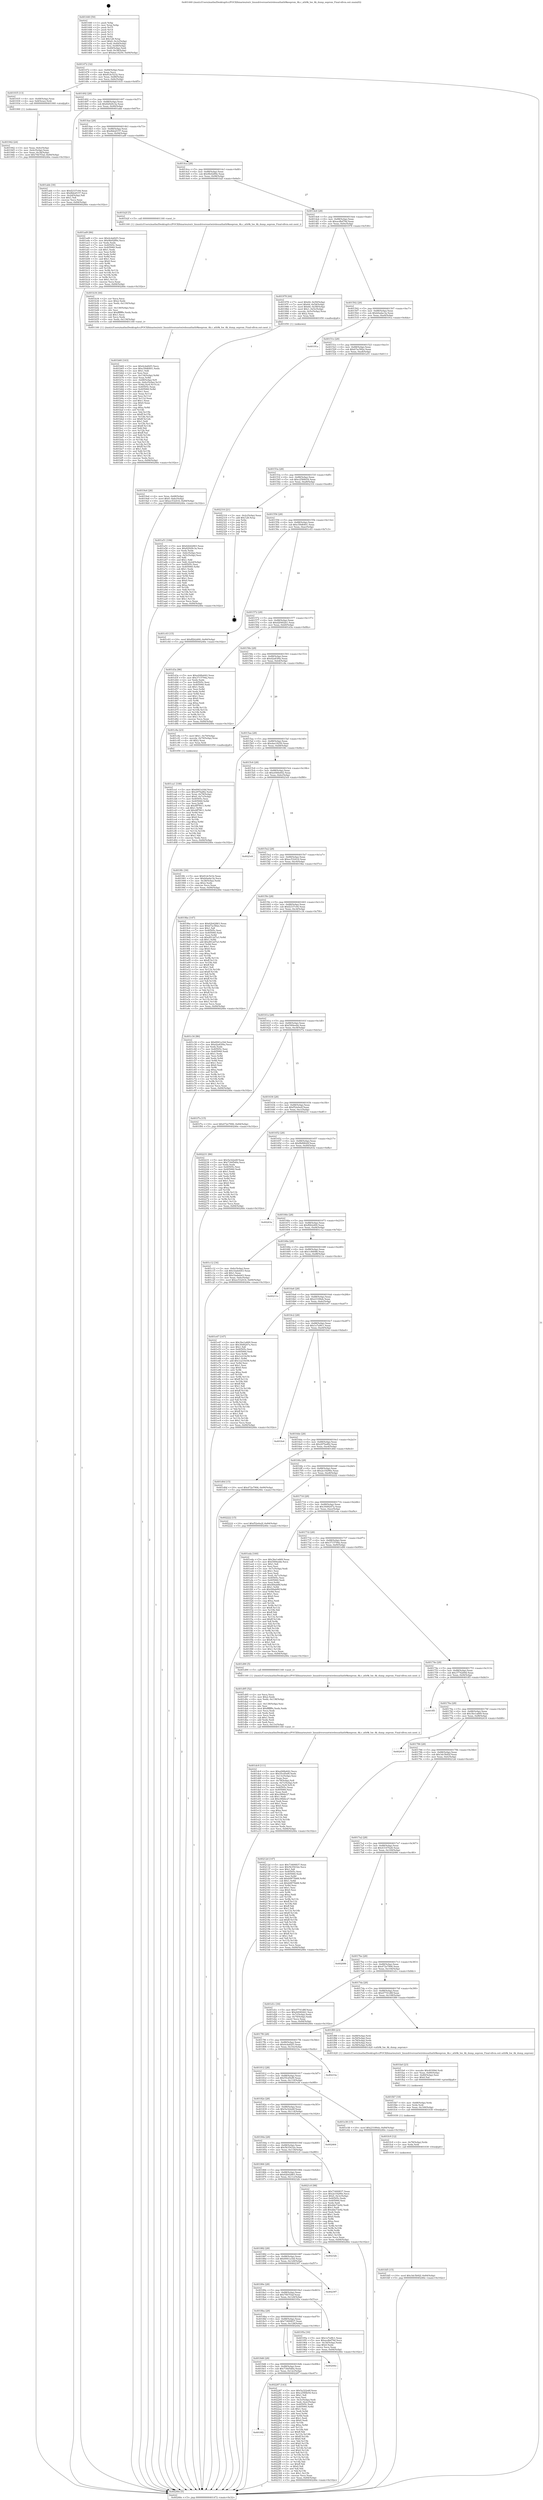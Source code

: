 digraph "0x401440" {
  label = "0x401440 (/mnt/c/Users/mathe/Desktop/tcc/POCII/binaries/extr_linuxdriversnetwirelessathath9keeprom_4k.c_ath9k_hw_4k_dump_eeprom_Final-ollvm.out::main(0))"
  labelloc = "t"
  node[shape=record]

  Entry [label="",width=0.3,height=0.3,shape=circle,fillcolor=black,style=filled]
  "0x401472" [label="{
     0x401472 [32]\l
     | [instrs]\l
     &nbsp;&nbsp;0x401472 \<+6\>: mov -0x84(%rbp),%eax\l
     &nbsp;&nbsp;0x401478 \<+2\>: mov %eax,%ecx\l
     &nbsp;&nbsp;0x40147a \<+6\>: sub $0x81dc5232,%ecx\l
     &nbsp;&nbsp;0x401480 \<+6\>: mov %eax,-0x88(%rbp)\l
     &nbsp;&nbsp;0x401486 \<+6\>: mov %ecx,-0x8c(%rbp)\l
     &nbsp;&nbsp;0x40148c \<+6\>: je 0000000000401935 \<main+0x4f5\>\l
  }"]
  "0x401935" [label="{
     0x401935 [13]\l
     | [instrs]\l
     &nbsp;&nbsp;0x401935 \<+4\>: mov -0x48(%rbp),%rax\l
     &nbsp;&nbsp;0x401939 \<+4\>: mov 0x8(%rax),%rdi\l
     &nbsp;&nbsp;0x40193d \<+5\>: call 0000000000401060 \<atoi@plt\>\l
     | [calls]\l
     &nbsp;&nbsp;0x401060 \{1\} (unknown)\l
  }"]
  "0x401492" [label="{
     0x401492 [28]\l
     | [instrs]\l
     &nbsp;&nbsp;0x401492 \<+5\>: jmp 0000000000401497 \<main+0x57\>\l
     &nbsp;&nbsp;0x401497 \<+6\>: mov -0x88(%rbp),%eax\l
     &nbsp;&nbsp;0x40149d \<+5\>: sub $0x82929c3a,%eax\l
     &nbsp;&nbsp;0x4014a2 \<+6\>: mov %eax,-0x90(%rbp)\l
     &nbsp;&nbsp;0x4014a8 \<+6\>: je 0000000000401abb \<main+0x67b\>\l
  }"]
  Exit [label="",width=0.3,height=0.3,shape=circle,fillcolor=black,style=filled,peripheries=2]
  "0x401abb" [label="{
     0x401abb [30]\l
     | [instrs]\l
     &nbsp;&nbsp;0x401abb \<+5\>: mov $0xf2337c04,%eax\l
     &nbsp;&nbsp;0x401ac0 \<+5\>: mov $0x8bb2f157,%ecx\l
     &nbsp;&nbsp;0x401ac5 \<+3\>: mov -0x2d(%rbp),%dl\l
     &nbsp;&nbsp;0x401ac8 \<+3\>: test $0x1,%dl\l
     &nbsp;&nbsp;0x401acb \<+3\>: cmovne %ecx,%eax\l
     &nbsp;&nbsp;0x401ace \<+6\>: mov %eax,-0x84(%rbp)\l
     &nbsp;&nbsp;0x401ad4 \<+5\>: jmp 000000000040246e \<main+0x102e\>\l
  }"]
  "0x4014ae" [label="{
     0x4014ae [28]\l
     | [instrs]\l
     &nbsp;&nbsp;0x4014ae \<+5\>: jmp 00000000004014b3 \<main+0x73\>\l
     &nbsp;&nbsp;0x4014b3 \<+6\>: mov -0x88(%rbp),%eax\l
     &nbsp;&nbsp;0x4014b9 \<+5\>: sub $0x8bb2f157,%eax\l
     &nbsp;&nbsp;0x4014be \<+6\>: mov %eax,-0x94(%rbp)\l
     &nbsp;&nbsp;0x4014c4 \<+6\>: je 0000000000401ad9 \<main+0x699\>\l
  }"]
  "0x4018f2" [label="{
     0x4018f2\l
  }", style=dashed]
  "0x401ad9" [label="{
     0x401ad9 [86]\l
     | [instrs]\l
     &nbsp;&nbsp;0x401ad9 \<+5\>: mov $0x4cda82f3,%eax\l
     &nbsp;&nbsp;0x401ade \<+5\>: mov $0x9fe0289e,%ecx\l
     &nbsp;&nbsp;0x401ae3 \<+2\>: xor %edx,%edx\l
     &nbsp;&nbsp;0x401ae5 \<+7\>: mov 0x40505c,%esi\l
     &nbsp;&nbsp;0x401aec \<+7\>: mov 0x405060,%edi\l
     &nbsp;&nbsp;0x401af3 \<+3\>: sub $0x1,%edx\l
     &nbsp;&nbsp;0x401af6 \<+3\>: mov %esi,%r8d\l
     &nbsp;&nbsp;0x401af9 \<+3\>: add %edx,%r8d\l
     &nbsp;&nbsp;0x401afc \<+4\>: imul %r8d,%esi\l
     &nbsp;&nbsp;0x401b00 \<+3\>: and $0x1,%esi\l
     &nbsp;&nbsp;0x401b03 \<+3\>: cmp $0x0,%esi\l
     &nbsp;&nbsp;0x401b06 \<+4\>: sete %r9b\l
     &nbsp;&nbsp;0x401b0a \<+3\>: cmp $0xa,%edi\l
     &nbsp;&nbsp;0x401b0d \<+4\>: setl %r10b\l
     &nbsp;&nbsp;0x401b11 \<+3\>: mov %r9b,%r11b\l
     &nbsp;&nbsp;0x401b14 \<+3\>: and %r10b,%r11b\l
     &nbsp;&nbsp;0x401b17 \<+3\>: xor %r10b,%r9b\l
     &nbsp;&nbsp;0x401b1a \<+3\>: or %r9b,%r11b\l
     &nbsp;&nbsp;0x401b1d \<+4\>: test $0x1,%r11b\l
     &nbsp;&nbsp;0x401b21 \<+3\>: cmovne %ecx,%eax\l
     &nbsp;&nbsp;0x401b24 \<+6\>: mov %eax,-0x84(%rbp)\l
     &nbsp;&nbsp;0x401b2a \<+5\>: jmp 000000000040246e \<main+0x102e\>\l
  }"]
  "0x4014ca" [label="{
     0x4014ca [28]\l
     | [instrs]\l
     &nbsp;&nbsp;0x4014ca \<+5\>: jmp 00000000004014cf \<main+0x8f\>\l
     &nbsp;&nbsp;0x4014cf \<+6\>: mov -0x88(%rbp),%eax\l
     &nbsp;&nbsp;0x4014d5 \<+5\>: sub $0x9fe0289e,%eax\l
     &nbsp;&nbsp;0x4014da \<+6\>: mov %eax,-0x98(%rbp)\l
     &nbsp;&nbsp;0x4014e0 \<+6\>: je 0000000000401b2f \<main+0x6ef\>\l
  }"]
  "0x402287" [label="{
     0x402287 [143]\l
     | [instrs]\l
     &nbsp;&nbsp;0x402287 \<+5\>: mov $0x5a322e6f,%eax\l
     &nbsp;&nbsp;0x40228c \<+5\>: mov $0xc2584b54,%ecx\l
     &nbsp;&nbsp;0x402291 \<+2\>: mov $0x1,%dl\l
     &nbsp;&nbsp;0x402293 \<+2\>: xor %esi,%esi\l
     &nbsp;&nbsp;0x402295 \<+3\>: mov -0x3c(%rbp),%edi\l
     &nbsp;&nbsp;0x402298 \<+3\>: mov %edi,-0x2c(%rbp)\l
     &nbsp;&nbsp;0x40229b \<+7\>: mov 0x40505c,%edi\l
     &nbsp;&nbsp;0x4022a2 \<+8\>: mov 0x405060,%r8d\l
     &nbsp;&nbsp;0x4022aa \<+3\>: sub $0x1,%esi\l
     &nbsp;&nbsp;0x4022ad \<+3\>: mov %edi,%r9d\l
     &nbsp;&nbsp;0x4022b0 \<+3\>: add %esi,%r9d\l
     &nbsp;&nbsp;0x4022b3 \<+4\>: imul %r9d,%edi\l
     &nbsp;&nbsp;0x4022b7 \<+3\>: and $0x1,%edi\l
     &nbsp;&nbsp;0x4022ba \<+3\>: cmp $0x0,%edi\l
     &nbsp;&nbsp;0x4022bd \<+4\>: sete %r10b\l
     &nbsp;&nbsp;0x4022c1 \<+4\>: cmp $0xa,%r8d\l
     &nbsp;&nbsp;0x4022c5 \<+4\>: setl %r11b\l
     &nbsp;&nbsp;0x4022c9 \<+3\>: mov %r10b,%bl\l
     &nbsp;&nbsp;0x4022cc \<+3\>: xor $0xff,%bl\l
     &nbsp;&nbsp;0x4022cf \<+3\>: mov %r11b,%r14b\l
     &nbsp;&nbsp;0x4022d2 \<+4\>: xor $0xff,%r14b\l
     &nbsp;&nbsp;0x4022d6 \<+3\>: xor $0x0,%dl\l
     &nbsp;&nbsp;0x4022d9 \<+3\>: mov %bl,%r15b\l
     &nbsp;&nbsp;0x4022dc \<+4\>: and $0x0,%r15b\l
     &nbsp;&nbsp;0x4022e0 \<+3\>: and %dl,%r10b\l
     &nbsp;&nbsp;0x4022e3 \<+3\>: mov %r14b,%r12b\l
     &nbsp;&nbsp;0x4022e6 \<+4\>: and $0x0,%r12b\l
     &nbsp;&nbsp;0x4022ea \<+3\>: and %dl,%r11b\l
     &nbsp;&nbsp;0x4022ed \<+3\>: or %r10b,%r15b\l
     &nbsp;&nbsp;0x4022f0 \<+3\>: or %r11b,%r12b\l
     &nbsp;&nbsp;0x4022f3 \<+3\>: xor %r12b,%r15b\l
     &nbsp;&nbsp;0x4022f6 \<+3\>: or %r14b,%bl\l
     &nbsp;&nbsp;0x4022f9 \<+3\>: xor $0xff,%bl\l
     &nbsp;&nbsp;0x4022fc \<+3\>: or $0x0,%dl\l
     &nbsp;&nbsp;0x4022ff \<+2\>: and %dl,%bl\l
     &nbsp;&nbsp;0x402301 \<+3\>: or %bl,%r15b\l
     &nbsp;&nbsp;0x402304 \<+4\>: test $0x1,%r15b\l
     &nbsp;&nbsp;0x402308 \<+3\>: cmovne %ecx,%eax\l
     &nbsp;&nbsp;0x40230b \<+6\>: mov %eax,-0x84(%rbp)\l
     &nbsp;&nbsp;0x402311 \<+5\>: jmp 000000000040246e \<main+0x102e\>\l
  }"]
  "0x401b2f" [label="{
     0x401b2f [5]\l
     | [instrs]\l
     &nbsp;&nbsp;0x401b2f \<+5\>: call 0000000000401160 \<next_i\>\l
     | [calls]\l
     &nbsp;&nbsp;0x401160 \{1\} (/mnt/c/Users/mathe/Desktop/tcc/POCII/binaries/extr_linuxdriversnetwirelessathath9keeprom_4k.c_ath9k_hw_4k_dump_eeprom_Final-ollvm.out::next_i)\l
  }"]
  "0x4014e6" [label="{
     0x4014e6 [28]\l
     | [instrs]\l
     &nbsp;&nbsp;0x4014e6 \<+5\>: jmp 00000000004014eb \<main+0xab\>\l
     &nbsp;&nbsp;0x4014eb \<+6\>: mov -0x88(%rbp),%eax\l
     &nbsp;&nbsp;0x4014f1 \<+5\>: sub $0xacdbd79d,%eax\l
     &nbsp;&nbsp;0x4014f6 \<+6\>: mov %eax,-0x9c(%rbp)\l
     &nbsp;&nbsp;0x4014fc \<+6\>: je 0000000000401978 \<main+0x538\>\l
  }"]
  "0x4018d6" [label="{
     0x4018d6 [28]\l
     | [instrs]\l
     &nbsp;&nbsp;0x4018d6 \<+5\>: jmp 00000000004018db \<main+0x49b\>\l
     &nbsp;&nbsp;0x4018db \<+6\>: mov -0x88(%rbp),%eax\l
     &nbsp;&nbsp;0x4018e1 \<+5\>: sub $0x734d5d0a,%eax\l
     &nbsp;&nbsp;0x4018e6 \<+6\>: mov %eax,-0x12c(%rbp)\l
     &nbsp;&nbsp;0x4018ec \<+6\>: je 0000000000402287 \<main+0xe47\>\l
  }"]
  "0x401978" [label="{
     0x401978 [44]\l
     | [instrs]\l
     &nbsp;&nbsp;0x401978 \<+7\>: movl $0x64,-0x50(%rbp)\l
     &nbsp;&nbsp;0x40197f \<+7\>: movl $0x64,-0x54(%rbp)\l
     &nbsp;&nbsp;0x401986 \<+7\>: movl $0x64,-0x58(%rbp)\l
     &nbsp;&nbsp;0x40198d \<+7\>: movl $0x1,-0x5c(%rbp)\l
     &nbsp;&nbsp;0x401994 \<+4\>: movslq -0x5c(%rbp),%rax\l
     &nbsp;&nbsp;0x401998 \<+4\>: shl $0x2,%rax\l
     &nbsp;&nbsp;0x40199c \<+3\>: mov %rax,%rdi\l
     &nbsp;&nbsp;0x40199f \<+5\>: call 0000000000401050 \<malloc@plt\>\l
     | [calls]\l
     &nbsp;&nbsp;0x401050 \{1\} (unknown)\l
  }"]
  "0x401502" [label="{
     0x401502 [28]\l
     | [instrs]\l
     &nbsp;&nbsp;0x401502 \<+5\>: jmp 0000000000401507 \<main+0xc7\>\l
     &nbsp;&nbsp;0x401507 \<+6\>: mov -0x88(%rbp),%eax\l
     &nbsp;&nbsp;0x40150d \<+5\>: sub $0xb0adac3a,%eax\l
     &nbsp;&nbsp;0x401512 \<+6\>: mov %eax,-0xa0(%rbp)\l
     &nbsp;&nbsp;0x401518 \<+6\>: je 000000000040191a \<main+0x4da\>\l
  }"]
  "0x40244e" [label="{
     0x40244e\l
  }", style=dashed]
  "0x40191a" [label="{
     0x40191a\l
  }", style=dashed]
  "0x40151e" [label="{
     0x40151e [28]\l
     | [instrs]\l
     &nbsp;&nbsp;0x40151e \<+5\>: jmp 0000000000401523 \<main+0xe3\>\l
     &nbsp;&nbsp;0x401523 \<+6\>: mov -0x88(%rbp),%eax\l
     &nbsp;&nbsp;0x401529 \<+5\>: sub $0xb7ac582e,%eax\l
     &nbsp;&nbsp;0x40152e \<+6\>: mov %eax,-0xa4(%rbp)\l
     &nbsp;&nbsp;0x401534 \<+6\>: je 0000000000401a51 \<main+0x611\>\l
  }"]
  "0x401fd5" [label="{
     0x401fd5 [15]\l
     | [instrs]\l
     &nbsp;&nbsp;0x401fd5 \<+10\>: movl $0x3dc5b92f,-0x84(%rbp)\l
     &nbsp;&nbsp;0x401fdf \<+5\>: jmp 000000000040246e \<main+0x102e\>\l
  }"]
  "0x401a51" [label="{
     0x401a51 [106]\l
     | [instrs]\l
     &nbsp;&nbsp;0x401a51 \<+5\>: mov $0x62b42863,%eax\l
     &nbsp;&nbsp;0x401a56 \<+5\>: mov $0x82929c3a,%ecx\l
     &nbsp;&nbsp;0x401a5b \<+2\>: xor %edx,%edx\l
     &nbsp;&nbsp;0x401a5d \<+3\>: mov -0x6c(%rbp),%esi\l
     &nbsp;&nbsp;0x401a60 \<+3\>: cmp -0x5c(%rbp),%esi\l
     &nbsp;&nbsp;0x401a63 \<+4\>: setl %dil\l
     &nbsp;&nbsp;0x401a67 \<+4\>: and $0x1,%dil\l
     &nbsp;&nbsp;0x401a6b \<+4\>: mov %dil,-0x2d(%rbp)\l
     &nbsp;&nbsp;0x401a6f \<+7\>: mov 0x40505c,%esi\l
     &nbsp;&nbsp;0x401a76 \<+8\>: mov 0x405060,%r8d\l
     &nbsp;&nbsp;0x401a7e \<+3\>: sub $0x1,%edx\l
     &nbsp;&nbsp;0x401a81 \<+3\>: mov %esi,%r9d\l
     &nbsp;&nbsp;0x401a84 \<+3\>: add %edx,%r9d\l
     &nbsp;&nbsp;0x401a87 \<+4\>: imul %r9d,%esi\l
     &nbsp;&nbsp;0x401a8b \<+3\>: and $0x1,%esi\l
     &nbsp;&nbsp;0x401a8e \<+3\>: cmp $0x0,%esi\l
     &nbsp;&nbsp;0x401a91 \<+4\>: sete %dil\l
     &nbsp;&nbsp;0x401a95 \<+4\>: cmp $0xa,%r8d\l
     &nbsp;&nbsp;0x401a99 \<+4\>: setl %r10b\l
     &nbsp;&nbsp;0x401a9d \<+3\>: mov %dil,%r11b\l
     &nbsp;&nbsp;0x401aa0 \<+3\>: and %r10b,%r11b\l
     &nbsp;&nbsp;0x401aa3 \<+3\>: xor %r10b,%dil\l
     &nbsp;&nbsp;0x401aa6 \<+3\>: or %dil,%r11b\l
     &nbsp;&nbsp;0x401aa9 \<+4\>: test $0x1,%r11b\l
     &nbsp;&nbsp;0x401aad \<+3\>: cmovne %ecx,%eax\l
     &nbsp;&nbsp;0x401ab0 \<+6\>: mov %eax,-0x84(%rbp)\l
     &nbsp;&nbsp;0x401ab6 \<+5\>: jmp 000000000040246e \<main+0x102e\>\l
  }"]
  "0x40153a" [label="{
     0x40153a [28]\l
     | [instrs]\l
     &nbsp;&nbsp;0x40153a \<+5\>: jmp 000000000040153f \<main+0xff\>\l
     &nbsp;&nbsp;0x40153f \<+6\>: mov -0x88(%rbp),%eax\l
     &nbsp;&nbsp;0x401545 \<+5\>: sub $0xc2584b54,%eax\l
     &nbsp;&nbsp;0x40154a \<+6\>: mov %eax,-0xa8(%rbp)\l
     &nbsp;&nbsp;0x401550 \<+6\>: je 0000000000402316 \<main+0xed6\>\l
  }"]
  "0x401fc9" [label="{
     0x401fc9 [12]\l
     | [instrs]\l
     &nbsp;&nbsp;0x401fc9 \<+4\>: mov -0x78(%rbp),%rdx\l
     &nbsp;&nbsp;0x401fcd \<+3\>: mov %rdx,%rdi\l
     &nbsp;&nbsp;0x401fd0 \<+5\>: call 0000000000401030 \<free@plt\>\l
     | [calls]\l
     &nbsp;&nbsp;0x401030 \{1\} (unknown)\l
  }"]
  "0x402316" [label="{
     0x402316 [21]\l
     | [instrs]\l
     &nbsp;&nbsp;0x402316 \<+3\>: mov -0x2c(%rbp),%eax\l
     &nbsp;&nbsp;0x402319 \<+7\>: add $0x128,%rsp\l
     &nbsp;&nbsp;0x402320 \<+1\>: pop %rbx\l
     &nbsp;&nbsp;0x402321 \<+2\>: pop %r12\l
     &nbsp;&nbsp;0x402323 \<+2\>: pop %r13\l
     &nbsp;&nbsp;0x402325 \<+2\>: pop %r14\l
     &nbsp;&nbsp;0x402327 \<+2\>: pop %r15\l
     &nbsp;&nbsp;0x402329 \<+1\>: pop %rbp\l
     &nbsp;&nbsp;0x40232a \<+1\>: ret\l
  }"]
  "0x401556" [label="{
     0x401556 [28]\l
     | [instrs]\l
     &nbsp;&nbsp;0x401556 \<+5\>: jmp 000000000040155b \<main+0x11b\>\l
     &nbsp;&nbsp;0x40155b \<+6\>: mov -0x88(%rbp),%eax\l
     &nbsp;&nbsp;0x401561 \<+5\>: sub $0xc59d6401,%eax\l
     &nbsp;&nbsp;0x401566 \<+6\>: mov %eax,-0xac(%rbp)\l
     &nbsp;&nbsp;0x40156c \<+6\>: je 0000000000401c03 \<main+0x7c3\>\l
  }"]
  "0x401fb7" [label="{
     0x401fb7 [18]\l
     | [instrs]\l
     &nbsp;&nbsp;0x401fb7 \<+4\>: mov -0x68(%rbp),%rdx\l
     &nbsp;&nbsp;0x401fbb \<+3\>: mov %rdx,%rdi\l
     &nbsp;&nbsp;0x401fbe \<+6\>: mov %eax,-0x140(%rbp)\l
     &nbsp;&nbsp;0x401fc4 \<+5\>: call 0000000000401030 \<free@plt\>\l
     | [calls]\l
     &nbsp;&nbsp;0x401030 \{1\} (unknown)\l
  }"]
  "0x401c03" [label="{
     0x401c03 [15]\l
     | [instrs]\l
     &nbsp;&nbsp;0x401c03 \<+10\>: movl $0xff2b2d00,-0x84(%rbp)\l
     &nbsp;&nbsp;0x401c0d \<+5\>: jmp 000000000040246e \<main+0x102e\>\l
  }"]
  "0x401572" [label="{
     0x401572 [28]\l
     | [instrs]\l
     &nbsp;&nbsp;0x401572 \<+5\>: jmp 0000000000401577 \<main+0x137\>\l
     &nbsp;&nbsp;0x401577 \<+6\>: mov -0x88(%rbp),%eax\l
     &nbsp;&nbsp;0x40157d \<+5\>: sub $0xd20402b1,%eax\l
     &nbsp;&nbsp;0x401582 \<+6\>: mov %eax,-0xb0(%rbp)\l
     &nbsp;&nbsp;0x401588 \<+6\>: je 0000000000401d3a \<main+0x8fa\>\l
  }"]
  "0x401fa0" [label="{
     0x401fa0 [23]\l
     | [instrs]\l
     &nbsp;&nbsp;0x401fa0 \<+10\>: movabs $0x4030b6,%rdi\l
     &nbsp;&nbsp;0x401faa \<+3\>: mov %eax,-0x80(%rbp)\l
     &nbsp;&nbsp;0x401fad \<+3\>: mov -0x80(%rbp),%esi\l
     &nbsp;&nbsp;0x401fb0 \<+2\>: mov $0x0,%al\l
     &nbsp;&nbsp;0x401fb2 \<+5\>: call 0000000000401040 \<printf@plt\>\l
     | [calls]\l
     &nbsp;&nbsp;0x401040 \{1\} (unknown)\l
  }"]
  "0x401d3a" [label="{
     0x401d3a [86]\l
     | [instrs]\l
     &nbsp;&nbsp;0x401d3a \<+5\>: mov $0xe048e642,%eax\l
     &nbsp;&nbsp;0x401d3f \<+5\>: mov $0x3715794a,%ecx\l
     &nbsp;&nbsp;0x401d44 \<+2\>: xor %edx,%edx\l
     &nbsp;&nbsp;0x401d46 \<+7\>: mov 0x40505c,%esi\l
     &nbsp;&nbsp;0x401d4d \<+7\>: mov 0x405060,%edi\l
     &nbsp;&nbsp;0x401d54 \<+3\>: sub $0x1,%edx\l
     &nbsp;&nbsp;0x401d57 \<+3\>: mov %esi,%r8d\l
     &nbsp;&nbsp;0x401d5a \<+3\>: add %edx,%r8d\l
     &nbsp;&nbsp;0x401d5d \<+4\>: imul %r8d,%esi\l
     &nbsp;&nbsp;0x401d61 \<+3\>: and $0x1,%esi\l
     &nbsp;&nbsp;0x401d64 \<+3\>: cmp $0x0,%esi\l
     &nbsp;&nbsp;0x401d67 \<+4\>: sete %r9b\l
     &nbsp;&nbsp;0x401d6b \<+3\>: cmp $0xa,%edi\l
     &nbsp;&nbsp;0x401d6e \<+4\>: setl %r10b\l
     &nbsp;&nbsp;0x401d72 \<+3\>: mov %r9b,%r11b\l
     &nbsp;&nbsp;0x401d75 \<+3\>: and %r10b,%r11b\l
     &nbsp;&nbsp;0x401d78 \<+3\>: xor %r10b,%r9b\l
     &nbsp;&nbsp;0x401d7b \<+3\>: or %r9b,%r11b\l
     &nbsp;&nbsp;0x401d7e \<+4\>: test $0x1,%r11b\l
     &nbsp;&nbsp;0x401d82 \<+3\>: cmovne %ecx,%eax\l
     &nbsp;&nbsp;0x401d85 \<+6\>: mov %eax,-0x84(%rbp)\l
     &nbsp;&nbsp;0x401d8b \<+5\>: jmp 000000000040246e \<main+0x102e\>\l
  }"]
  "0x40158e" [label="{
     0x40158e [28]\l
     | [instrs]\l
     &nbsp;&nbsp;0x40158e \<+5\>: jmp 0000000000401593 \<main+0x153\>\l
     &nbsp;&nbsp;0x401593 \<+6\>: mov -0x88(%rbp),%eax\l
     &nbsp;&nbsp;0x401599 \<+5\>: sub $0xd2a83f4a,%eax\l
     &nbsp;&nbsp;0x40159e \<+6\>: mov %eax,-0xb4(%rbp)\l
     &nbsp;&nbsp;0x4015a4 \<+6\>: je 0000000000401c8a \<main+0x84a\>\l
  }"]
  "0x401dc9" [label="{
     0x401dc9 [111]\l
     | [instrs]\l
     &nbsp;&nbsp;0x401dc9 \<+5\>: mov $0xe048e642,%ecx\l
     &nbsp;&nbsp;0x401dce \<+5\>: mov $0x55cd5ef9,%edx\l
     &nbsp;&nbsp;0x401dd3 \<+6\>: mov -0x13c(%rbp),%esi\l
     &nbsp;&nbsp;0x401dd9 \<+3\>: imul %eax,%esi\l
     &nbsp;&nbsp;0x401ddc \<+4\>: mov -0x78(%rbp),%r8\l
     &nbsp;&nbsp;0x401de0 \<+4\>: movslq -0x7c(%rbp),%r9\l
     &nbsp;&nbsp;0x401de4 \<+4\>: mov %esi,(%r8,%r9,4)\l
     &nbsp;&nbsp;0x401de8 \<+7\>: mov 0x40505c,%eax\l
     &nbsp;&nbsp;0x401def \<+7\>: mov 0x405060,%esi\l
     &nbsp;&nbsp;0x401df6 \<+2\>: mov %eax,%edi\l
     &nbsp;&nbsp;0x401df8 \<+6\>: add $0xc06bbc27,%edi\l
     &nbsp;&nbsp;0x401dfe \<+3\>: sub $0x1,%edi\l
     &nbsp;&nbsp;0x401e01 \<+6\>: sub $0xc06bbc27,%edi\l
     &nbsp;&nbsp;0x401e07 \<+3\>: imul %edi,%eax\l
     &nbsp;&nbsp;0x401e0a \<+3\>: and $0x1,%eax\l
     &nbsp;&nbsp;0x401e0d \<+3\>: cmp $0x0,%eax\l
     &nbsp;&nbsp;0x401e10 \<+4\>: sete %r10b\l
     &nbsp;&nbsp;0x401e14 \<+3\>: cmp $0xa,%esi\l
     &nbsp;&nbsp;0x401e17 \<+4\>: setl %r11b\l
     &nbsp;&nbsp;0x401e1b \<+3\>: mov %r10b,%bl\l
     &nbsp;&nbsp;0x401e1e \<+3\>: and %r11b,%bl\l
     &nbsp;&nbsp;0x401e21 \<+3\>: xor %r11b,%r10b\l
     &nbsp;&nbsp;0x401e24 \<+3\>: or %r10b,%bl\l
     &nbsp;&nbsp;0x401e27 \<+3\>: test $0x1,%bl\l
     &nbsp;&nbsp;0x401e2a \<+3\>: cmovne %edx,%ecx\l
     &nbsp;&nbsp;0x401e2d \<+6\>: mov %ecx,-0x84(%rbp)\l
     &nbsp;&nbsp;0x401e33 \<+5\>: jmp 000000000040246e \<main+0x102e\>\l
  }"]
  "0x401c8a" [label="{
     0x401c8a [23]\l
     | [instrs]\l
     &nbsp;&nbsp;0x401c8a \<+7\>: movl $0x1,-0x70(%rbp)\l
     &nbsp;&nbsp;0x401c91 \<+4\>: movslq -0x70(%rbp),%rax\l
     &nbsp;&nbsp;0x401c95 \<+4\>: shl $0x2,%rax\l
     &nbsp;&nbsp;0x401c99 \<+3\>: mov %rax,%rdi\l
     &nbsp;&nbsp;0x401c9c \<+5\>: call 0000000000401050 \<malloc@plt\>\l
     | [calls]\l
     &nbsp;&nbsp;0x401050 \{1\} (unknown)\l
  }"]
  "0x4015aa" [label="{
     0x4015aa [28]\l
     | [instrs]\l
     &nbsp;&nbsp;0x4015aa \<+5\>: jmp 00000000004015af \<main+0x16f\>\l
     &nbsp;&nbsp;0x4015af \<+6\>: mov -0x88(%rbp),%eax\l
     &nbsp;&nbsp;0x4015b5 \<+5\>: sub $0xdae18250,%eax\l
     &nbsp;&nbsp;0x4015ba \<+6\>: mov %eax,-0xb8(%rbp)\l
     &nbsp;&nbsp;0x4015c0 \<+6\>: je 00000000004018fc \<main+0x4bc\>\l
  }"]
  "0x401d95" [label="{
     0x401d95 [52]\l
     | [instrs]\l
     &nbsp;&nbsp;0x401d95 \<+2\>: xor %ecx,%ecx\l
     &nbsp;&nbsp;0x401d97 \<+5\>: mov $0x2,%edx\l
     &nbsp;&nbsp;0x401d9c \<+6\>: mov %edx,-0x138(%rbp)\l
     &nbsp;&nbsp;0x401da2 \<+1\>: cltd\l
     &nbsp;&nbsp;0x401da3 \<+6\>: mov -0x138(%rbp),%esi\l
     &nbsp;&nbsp;0x401da9 \<+2\>: idiv %esi\l
     &nbsp;&nbsp;0x401dab \<+6\>: imul $0xfffffffe,%edx,%edx\l
     &nbsp;&nbsp;0x401db1 \<+2\>: mov %ecx,%edi\l
     &nbsp;&nbsp;0x401db3 \<+2\>: sub %edx,%edi\l
     &nbsp;&nbsp;0x401db5 \<+2\>: mov %ecx,%edx\l
     &nbsp;&nbsp;0x401db7 \<+3\>: sub $0x1,%edx\l
     &nbsp;&nbsp;0x401dba \<+2\>: add %edx,%edi\l
     &nbsp;&nbsp;0x401dbc \<+2\>: sub %edi,%ecx\l
     &nbsp;&nbsp;0x401dbe \<+6\>: mov %ecx,-0x13c(%rbp)\l
     &nbsp;&nbsp;0x401dc4 \<+5\>: call 0000000000401160 \<next_i\>\l
     | [calls]\l
     &nbsp;&nbsp;0x401160 \{1\} (/mnt/c/Users/mathe/Desktop/tcc/POCII/binaries/extr_linuxdriversnetwirelessathath9keeprom_4k.c_ath9k_hw_4k_dump_eeprom_Final-ollvm.out::next_i)\l
  }"]
  "0x4018fc" [label="{
     0x4018fc [30]\l
     | [instrs]\l
     &nbsp;&nbsp;0x4018fc \<+5\>: mov $0x81dc5232,%eax\l
     &nbsp;&nbsp;0x401901 \<+5\>: mov $0xb0adac3a,%ecx\l
     &nbsp;&nbsp;0x401906 \<+3\>: mov -0x38(%rbp),%edx\l
     &nbsp;&nbsp;0x401909 \<+3\>: cmp $0x2,%edx\l
     &nbsp;&nbsp;0x40190c \<+3\>: cmovne %ecx,%eax\l
     &nbsp;&nbsp;0x40190f \<+6\>: mov %eax,-0x84(%rbp)\l
     &nbsp;&nbsp;0x401915 \<+5\>: jmp 000000000040246e \<main+0x102e\>\l
  }"]
  "0x4015c6" [label="{
     0x4015c6 [28]\l
     | [instrs]\l
     &nbsp;&nbsp;0x4015c6 \<+5\>: jmp 00000000004015cb \<main+0x18b\>\l
     &nbsp;&nbsp;0x4015cb \<+6\>: mov -0x88(%rbp),%eax\l
     &nbsp;&nbsp;0x4015d1 \<+5\>: sub $0xe048e642,%eax\l
     &nbsp;&nbsp;0x4015d6 \<+6\>: mov %eax,-0xbc(%rbp)\l
     &nbsp;&nbsp;0x4015dc \<+6\>: je 00000000004023c8 \<main+0xf88\>\l
  }"]
  "0x40246e" [label="{
     0x40246e [5]\l
     | [instrs]\l
     &nbsp;&nbsp;0x40246e \<+5\>: jmp 0000000000401472 \<main+0x32\>\l
  }"]
  "0x401440" [label="{
     0x401440 [50]\l
     | [instrs]\l
     &nbsp;&nbsp;0x401440 \<+1\>: push %rbp\l
     &nbsp;&nbsp;0x401441 \<+3\>: mov %rsp,%rbp\l
     &nbsp;&nbsp;0x401444 \<+2\>: push %r15\l
     &nbsp;&nbsp;0x401446 \<+2\>: push %r14\l
     &nbsp;&nbsp;0x401448 \<+2\>: push %r13\l
     &nbsp;&nbsp;0x40144a \<+2\>: push %r12\l
     &nbsp;&nbsp;0x40144c \<+1\>: push %rbx\l
     &nbsp;&nbsp;0x40144d \<+7\>: sub $0x128,%rsp\l
     &nbsp;&nbsp;0x401454 \<+7\>: movl $0x0,-0x3c(%rbp)\l
     &nbsp;&nbsp;0x40145b \<+3\>: mov %edi,-0x40(%rbp)\l
     &nbsp;&nbsp;0x40145e \<+4\>: mov %rsi,-0x48(%rbp)\l
     &nbsp;&nbsp;0x401462 \<+3\>: mov -0x40(%rbp),%edi\l
     &nbsp;&nbsp;0x401465 \<+3\>: mov %edi,-0x38(%rbp)\l
     &nbsp;&nbsp;0x401468 \<+10\>: movl $0xdae18250,-0x84(%rbp)\l
  }"]
  "0x401942" [label="{
     0x401942 [24]\l
     | [instrs]\l
     &nbsp;&nbsp;0x401942 \<+3\>: mov %eax,-0x4c(%rbp)\l
     &nbsp;&nbsp;0x401945 \<+3\>: mov -0x4c(%rbp),%eax\l
     &nbsp;&nbsp;0x401948 \<+3\>: mov %eax,-0x34(%rbp)\l
     &nbsp;&nbsp;0x40194b \<+10\>: movl $0x70b7f3af,-0x84(%rbp)\l
     &nbsp;&nbsp;0x401955 \<+5\>: jmp 000000000040246e \<main+0x102e\>\l
  }"]
  "0x401ca1" [label="{
     0x401ca1 [108]\l
     | [instrs]\l
     &nbsp;&nbsp;0x401ca1 \<+5\>: mov $0x6941a16d,%ecx\l
     &nbsp;&nbsp;0x401ca6 \<+5\>: mov $0x297fad82,%edx\l
     &nbsp;&nbsp;0x401cab \<+4\>: mov %rax,-0x78(%rbp)\l
     &nbsp;&nbsp;0x401caf \<+7\>: movl $0x0,-0x7c(%rbp)\l
     &nbsp;&nbsp;0x401cb6 \<+7\>: mov 0x40505c,%esi\l
     &nbsp;&nbsp;0x401cbd \<+8\>: mov 0x405060,%r8d\l
     &nbsp;&nbsp;0x401cc5 \<+3\>: mov %esi,%r9d\l
     &nbsp;&nbsp;0x401cc8 \<+7\>: sub $0x4ff7f611,%r9d\l
     &nbsp;&nbsp;0x401ccf \<+4\>: sub $0x1,%r9d\l
     &nbsp;&nbsp;0x401cd3 \<+7\>: add $0x4ff7f611,%r9d\l
     &nbsp;&nbsp;0x401cda \<+4\>: imul %r9d,%esi\l
     &nbsp;&nbsp;0x401cde \<+3\>: and $0x1,%esi\l
     &nbsp;&nbsp;0x401ce1 \<+3\>: cmp $0x0,%esi\l
     &nbsp;&nbsp;0x401ce4 \<+4\>: sete %r10b\l
     &nbsp;&nbsp;0x401ce8 \<+4\>: cmp $0xa,%r8d\l
     &nbsp;&nbsp;0x401cec \<+4\>: setl %r11b\l
     &nbsp;&nbsp;0x401cf0 \<+3\>: mov %r10b,%bl\l
     &nbsp;&nbsp;0x401cf3 \<+3\>: and %r11b,%bl\l
     &nbsp;&nbsp;0x401cf6 \<+3\>: xor %r11b,%r10b\l
     &nbsp;&nbsp;0x401cf9 \<+3\>: or %r10b,%bl\l
     &nbsp;&nbsp;0x401cfc \<+3\>: test $0x1,%bl\l
     &nbsp;&nbsp;0x401cff \<+3\>: cmovne %edx,%ecx\l
     &nbsp;&nbsp;0x401d02 \<+6\>: mov %ecx,-0x84(%rbp)\l
     &nbsp;&nbsp;0x401d08 \<+5\>: jmp 000000000040246e \<main+0x102e\>\l
  }"]
  "0x4023c8" [label="{
     0x4023c8\l
  }", style=dashed]
  "0x4015e2" [label="{
     0x4015e2 [28]\l
     | [instrs]\l
     &nbsp;&nbsp;0x4015e2 \<+5\>: jmp 00000000004015e7 \<main+0x1a7\>\l
     &nbsp;&nbsp;0x4015e7 \<+6\>: mov -0x88(%rbp),%eax\l
     &nbsp;&nbsp;0x4015ed \<+5\>: sub $0xec532416,%eax\l
     &nbsp;&nbsp;0x4015f2 \<+6\>: mov %eax,-0xc0(%rbp)\l
     &nbsp;&nbsp;0x4015f8 \<+6\>: je 00000000004019be \<main+0x57e\>\l
  }"]
  "0x401b60" [label="{
     0x401b60 [163]\l
     | [instrs]\l
     &nbsp;&nbsp;0x401b60 \<+5\>: mov $0x4cda82f3,%ecx\l
     &nbsp;&nbsp;0x401b65 \<+5\>: mov $0xc59d6401,%edx\l
     &nbsp;&nbsp;0x401b6a \<+3\>: mov $0x1,%dil\l
     &nbsp;&nbsp;0x401b6d \<+2\>: xor %esi,%esi\l
     &nbsp;&nbsp;0x401b6f \<+7\>: mov -0x134(%rbp),%r8d\l
     &nbsp;&nbsp;0x401b76 \<+4\>: imul %eax,%r8d\l
     &nbsp;&nbsp;0x401b7a \<+4\>: mov -0x68(%rbp),%r9\l
     &nbsp;&nbsp;0x401b7e \<+4\>: movslq -0x6c(%rbp),%r10\l
     &nbsp;&nbsp;0x401b82 \<+4\>: mov %r8d,(%r9,%r10,4)\l
     &nbsp;&nbsp;0x401b86 \<+7\>: mov 0x40505c,%eax\l
     &nbsp;&nbsp;0x401b8d \<+8\>: mov 0x405060,%r8d\l
     &nbsp;&nbsp;0x401b95 \<+3\>: sub $0x1,%esi\l
     &nbsp;&nbsp;0x401b98 \<+3\>: mov %eax,%r11d\l
     &nbsp;&nbsp;0x401b9b \<+3\>: add %esi,%r11d\l
     &nbsp;&nbsp;0x401b9e \<+4\>: imul %r11d,%eax\l
     &nbsp;&nbsp;0x401ba2 \<+3\>: and $0x1,%eax\l
     &nbsp;&nbsp;0x401ba5 \<+3\>: cmp $0x0,%eax\l
     &nbsp;&nbsp;0x401ba8 \<+3\>: sete %bl\l
     &nbsp;&nbsp;0x401bab \<+4\>: cmp $0xa,%r8d\l
     &nbsp;&nbsp;0x401baf \<+4\>: setl %r14b\l
     &nbsp;&nbsp;0x401bb3 \<+3\>: mov %bl,%r15b\l
     &nbsp;&nbsp;0x401bb6 \<+4\>: xor $0xff,%r15b\l
     &nbsp;&nbsp;0x401bba \<+3\>: mov %r14b,%r12b\l
     &nbsp;&nbsp;0x401bbd \<+4\>: xor $0xff,%r12b\l
     &nbsp;&nbsp;0x401bc1 \<+4\>: xor $0x1,%dil\l
     &nbsp;&nbsp;0x401bc5 \<+3\>: mov %r15b,%r13b\l
     &nbsp;&nbsp;0x401bc8 \<+4\>: and $0xff,%r13b\l
     &nbsp;&nbsp;0x401bcc \<+3\>: and %dil,%bl\l
     &nbsp;&nbsp;0x401bcf \<+3\>: mov %r12b,%al\l
     &nbsp;&nbsp;0x401bd2 \<+2\>: and $0xff,%al\l
     &nbsp;&nbsp;0x401bd4 \<+3\>: and %dil,%r14b\l
     &nbsp;&nbsp;0x401bd7 \<+3\>: or %bl,%r13b\l
     &nbsp;&nbsp;0x401bda \<+3\>: or %r14b,%al\l
     &nbsp;&nbsp;0x401bdd \<+3\>: xor %al,%r13b\l
     &nbsp;&nbsp;0x401be0 \<+3\>: or %r12b,%r15b\l
     &nbsp;&nbsp;0x401be3 \<+4\>: xor $0xff,%r15b\l
     &nbsp;&nbsp;0x401be7 \<+4\>: or $0x1,%dil\l
     &nbsp;&nbsp;0x401beb \<+3\>: and %dil,%r15b\l
     &nbsp;&nbsp;0x401bee \<+3\>: or %r15b,%r13b\l
     &nbsp;&nbsp;0x401bf1 \<+4\>: test $0x1,%r13b\l
     &nbsp;&nbsp;0x401bf5 \<+3\>: cmovne %edx,%ecx\l
     &nbsp;&nbsp;0x401bf8 \<+6\>: mov %ecx,-0x84(%rbp)\l
     &nbsp;&nbsp;0x401bfe \<+5\>: jmp 000000000040246e \<main+0x102e\>\l
  }"]
  "0x4019be" [label="{
     0x4019be [147]\l
     | [instrs]\l
     &nbsp;&nbsp;0x4019be \<+5\>: mov $0x62b42863,%eax\l
     &nbsp;&nbsp;0x4019c3 \<+5\>: mov $0xb7ac582e,%ecx\l
     &nbsp;&nbsp;0x4019c8 \<+2\>: mov $0x1,%dl\l
     &nbsp;&nbsp;0x4019ca \<+7\>: mov 0x40505c,%esi\l
     &nbsp;&nbsp;0x4019d1 \<+7\>: mov 0x405060,%edi\l
     &nbsp;&nbsp;0x4019d8 \<+3\>: mov %esi,%r8d\l
     &nbsp;&nbsp;0x4019db \<+7\>: sub $0xd912d7a3,%r8d\l
     &nbsp;&nbsp;0x4019e2 \<+4\>: sub $0x1,%r8d\l
     &nbsp;&nbsp;0x4019e6 \<+7\>: add $0xd912d7a3,%r8d\l
     &nbsp;&nbsp;0x4019ed \<+4\>: imul %r8d,%esi\l
     &nbsp;&nbsp;0x4019f1 \<+3\>: and $0x1,%esi\l
     &nbsp;&nbsp;0x4019f4 \<+3\>: cmp $0x0,%esi\l
     &nbsp;&nbsp;0x4019f7 \<+4\>: sete %r9b\l
     &nbsp;&nbsp;0x4019fb \<+3\>: cmp $0xa,%edi\l
     &nbsp;&nbsp;0x4019fe \<+4\>: setl %r10b\l
     &nbsp;&nbsp;0x401a02 \<+3\>: mov %r9b,%r11b\l
     &nbsp;&nbsp;0x401a05 \<+4\>: xor $0xff,%r11b\l
     &nbsp;&nbsp;0x401a09 \<+3\>: mov %r10b,%bl\l
     &nbsp;&nbsp;0x401a0c \<+3\>: xor $0xff,%bl\l
     &nbsp;&nbsp;0x401a0f \<+3\>: xor $0x1,%dl\l
     &nbsp;&nbsp;0x401a12 \<+3\>: mov %r11b,%r14b\l
     &nbsp;&nbsp;0x401a15 \<+4\>: and $0xff,%r14b\l
     &nbsp;&nbsp;0x401a19 \<+3\>: and %dl,%r9b\l
     &nbsp;&nbsp;0x401a1c \<+3\>: mov %bl,%r15b\l
     &nbsp;&nbsp;0x401a1f \<+4\>: and $0xff,%r15b\l
     &nbsp;&nbsp;0x401a23 \<+3\>: and %dl,%r10b\l
     &nbsp;&nbsp;0x401a26 \<+3\>: or %r9b,%r14b\l
     &nbsp;&nbsp;0x401a29 \<+3\>: or %r10b,%r15b\l
     &nbsp;&nbsp;0x401a2c \<+3\>: xor %r15b,%r14b\l
     &nbsp;&nbsp;0x401a2f \<+3\>: or %bl,%r11b\l
     &nbsp;&nbsp;0x401a32 \<+4\>: xor $0xff,%r11b\l
     &nbsp;&nbsp;0x401a36 \<+3\>: or $0x1,%dl\l
     &nbsp;&nbsp;0x401a39 \<+3\>: and %dl,%r11b\l
     &nbsp;&nbsp;0x401a3c \<+3\>: or %r11b,%r14b\l
     &nbsp;&nbsp;0x401a3f \<+4\>: test $0x1,%r14b\l
     &nbsp;&nbsp;0x401a43 \<+3\>: cmovne %ecx,%eax\l
     &nbsp;&nbsp;0x401a46 \<+6\>: mov %eax,-0x84(%rbp)\l
     &nbsp;&nbsp;0x401a4c \<+5\>: jmp 000000000040246e \<main+0x102e\>\l
  }"]
  "0x4015fe" [label="{
     0x4015fe [28]\l
     | [instrs]\l
     &nbsp;&nbsp;0x4015fe \<+5\>: jmp 0000000000401603 \<main+0x1c3\>\l
     &nbsp;&nbsp;0x401603 \<+6\>: mov -0x88(%rbp),%eax\l
     &nbsp;&nbsp;0x401609 \<+5\>: sub $0xf2337c04,%eax\l
     &nbsp;&nbsp;0x40160e \<+6\>: mov %eax,-0xc4(%rbp)\l
     &nbsp;&nbsp;0x401614 \<+6\>: je 0000000000401c34 \<main+0x7f4\>\l
  }"]
  "0x401b34" [label="{
     0x401b34 [44]\l
     | [instrs]\l
     &nbsp;&nbsp;0x401b34 \<+2\>: xor %ecx,%ecx\l
     &nbsp;&nbsp;0x401b36 \<+5\>: mov $0x2,%edx\l
     &nbsp;&nbsp;0x401b3b \<+6\>: mov %edx,-0x130(%rbp)\l
     &nbsp;&nbsp;0x401b41 \<+1\>: cltd\l
     &nbsp;&nbsp;0x401b42 \<+6\>: mov -0x130(%rbp),%esi\l
     &nbsp;&nbsp;0x401b48 \<+2\>: idiv %esi\l
     &nbsp;&nbsp;0x401b4a \<+6\>: imul $0xfffffffe,%edx,%edx\l
     &nbsp;&nbsp;0x401b50 \<+3\>: sub $0x1,%ecx\l
     &nbsp;&nbsp;0x401b53 \<+2\>: sub %ecx,%edx\l
     &nbsp;&nbsp;0x401b55 \<+6\>: mov %edx,-0x134(%rbp)\l
     &nbsp;&nbsp;0x401b5b \<+5\>: call 0000000000401160 \<next_i\>\l
     | [calls]\l
     &nbsp;&nbsp;0x401160 \{1\} (/mnt/c/Users/mathe/Desktop/tcc/POCII/binaries/extr_linuxdriversnetwirelessathath9keeprom_4k.c_ath9k_hw_4k_dump_eeprom_Final-ollvm.out::next_i)\l
  }"]
  "0x401c34" [label="{
     0x401c34 [86]\l
     | [instrs]\l
     &nbsp;&nbsp;0x401c34 \<+5\>: mov $0x6941a16d,%eax\l
     &nbsp;&nbsp;0x401c39 \<+5\>: mov $0xd2a83f4a,%ecx\l
     &nbsp;&nbsp;0x401c3e \<+2\>: xor %edx,%edx\l
     &nbsp;&nbsp;0x401c40 \<+7\>: mov 0x40505c,%esi\l
     &nbsp;&nbsp;0x401c47 \<+7\>: mov 0x405060,%edi\l
     &nbsp;&nbsp;0x401c4e \<+3\>: sub $0x1,%edx\l
     &nbsp;&nbsp;0x401c51 \<+3\>: mov %esi,%r8d\l
     &nbsp;&nbsp;0x401c54 \<+3\>: add %edx,%r8d\l
     &nbsp;&nbsp;0x401c57 \<+4\>: imul %r8d,%esi\l
     &nbsp;&nbsp;0x401c5b \<+3\>: and $0x1,%esi\l
     &nbsp;&nbsp;0x401c5e \<+3\>: cmp $0x0,%esi\l
     &nbsp;&nbsp;0x401c61 \<+4\>: sete %r9b\l
     &nbsp;&nbsp;0x401c65 \<+3\>: cmp $0xa,%edi\l
     &nbsp;&nbsp;0x401c68 \<+4\>: setl %r10b\l
     &nbsp;&nbsp;0x401c6c \<+3\>: mov %r9b,%r11b\l
     &nbsp;&nbsp;0x401c6f \<+3\>: and %r10b,%r11b\l
     &nbsp;&nbsp;0x401c72 \<+3\>: xor %r10b,%r9b\l
     &nbsp;&nbsp;0x401c75 \<+3\>: or %r9b,%r11b\l
     &nbsp;&nbsp;0x401c78 \<+4\>: test $0x1,%r11b\l
     &nbsp;&nbsp;0x401c7c \<+3\>: cmovne %ecx,%eax\l
     &nbsp;&nbsp;0x401c7f \<+6\>: mov %eax,-0x84(%rbp)\l
     &nbsp;&nbsp;0x401c85 \<+5\>: jmp 000000000040246e \<main+0x102e\>\l
  }"]
  "0x40161a" [label="{
     0x40161a [28]\l
     | [instrs]\l
     &nbsp;&nbsp;0x40161a \<+5\>: jmp 000000000040161f \<main+0x1df\>\l
     &nbsp;&nbsp;0x40161f \<+6\>: mov -0x88(%rbp),%eax\l
     &nbsp;&nbsp;0x401625 \<+5\>: sub $0xf369eebb,%eax\l
     &nbsp;&nbsp;0x40162a \<+6\>: mov %eax,-0xc8(%rbp)\l
     &nbsp;&nbsp;0x401630 \<+6\>: je 0000000000401f7a \<main+0xb3a\>\l
  }"]
  "0x4019a4" [label="{
     0x4019a4 [26]\l
     | [instrs]\l
     &nbsp;&nbsp;0x4019a4 \<+4\>: mov %rax,-0x68(%rbp)\l
     &nbsp;&nbsp;0x4019a8 \<+7\>: movl $0x0,-0x6c(%rbp)\l
     &nbsp;&nbsp;0x4019af \<+10\>: movl $0xec532416,-0x84(%rbp)\l
     &nbsp;&nbsp;0x4019b9 \<+5\>: jmp 000000000040246e \<main+0x102e\>\l
  }"]
  "0x401f7a" [label="{
     0x401f7a [15]\l
     | [instrs]\l
     &nbsp;&nbsp;0x401f7a \<+10\>: movl $0x472e7906,-0x84(%rbp)\l
     &nbsp;&nbsp;0x401f84 \<+5\>: jmp 000000000040246e \<main+0x102e\>\l
  }"]
  "0x401636" [label="{
     0x401636 [28]\l
     | [instrs]\l
     &nbsp;&nbsp;0x401636 \<+5\>: jmp 000000000040163b \<main+0x1fb\>\l
     &nbsp;&nbsp;0x40163b \<+6\>: mov -0x88(%rbp),%eax\l
     &nbsp;&nbsp;0x401641 \<+5\>: sub $0xf52e0a2f,%eax\l
     &nbsp;&nbsp;0x401646 \<+6\>: mov %eax,-0xcc(%rbp)\l
     &nbsp;&nbsp;0x40164c \<+6\>: je 0000000000402231 \<main+0xdf1\>\l
  }"]
  "0x4018ba" [label="{
     0x4018ba [28]\l
     | [instrs]\l
     &nbsp;&nbsp;0x4018ba \<+5\>: jmp 00000000004018bf \<main+0x47f\>\l
     &nbsp;&nbsp;0x4018bf \<+6\>: mov -0x88(%rbp),%eax\l
     &nbsp;&nbsp;0x4018c5 \<+5\>: sub $0x73400837,%eax\l
     &nbsp;&nbsp;0x4018ca \<+6\>: mov %eax,-0x128(%rbp)\l
     &nbsp;&nbsp;0x4018d0 \<+6\>: je 000000000040244e \<main+0x100e\>\l
  }"]
  "0x402231" [label="{
     0x402231 [86]\l
     | [instrs]\l
     &nbsp;&nbsp;0x402231 \<+5\>: mov $0x5a322e6f,%eax\l
     &nbsp;&nbsp;0x402236 \<+5\>: mov $0x734d5d0a,%ecx\l
     &nbsp;&nbsp;0x40223b \<+2\>: xor %edx,%edx\l
     &nbsp;&nbsp;0x40223d \<+7\>: mov 0x40505c,%esi\l
     &nbsp;&nbsp;0x402244 \<+7\>: mov 0x405060,%edi\l
     &nbsp;&nbsp;0x40224b \<+3\>: sub $0x1,%edx\l
     &nbsp;&nbsp;0x40224e \<+3\>: mov %esi,%r8d\l
     &nbsp;&nbsp;0x402251 \<+3\>: add %edx,%r8d\l
     &nbsp;&nbsp;0x402254 \<+4\>: imul %r8d,%esi\l
     &nbsp;&nbsp;0x402258 \<+3\>: and $0x1,%esi\l
     &nbsp;&nbsp;0x40225b \<+3\>: cmp $0x0,%esi\l
     &nbsp;&nbsp;0x40225e \<+4\>: sete %r9b\l
     &nbsp;&nbsp;0x402262 \<+3\>: cmp $0xa,%edi\l
     &nbsp;&nbsp;0x402265 \<+4\>: setl %r10b\l
     &nbsp;&nbsp;0x402269 \<+3\>: mov %r9b,%r11b\l
     &nbsp;&nbsp;0x40226c \<+3\>: and %r10b,%r11b\l
     &nbsp;&nbsp;0x40226f \<+3\>: xor %r10b,%r9b\l
     &nbsp;&nbsp;0x402272 \<+3\>: or %r9b,%r11b\l
     &nbsp;&nbsp;0x402275 \<+4\>: test $0x1,%r11b\l
     &nbsp;&nbsp;0x402279 \<+3\>: cmovne %ecx,%eax\l
     &nbsp;&nbsp;0x40227c \<+6\>: mov %eax,-0x84(%rbp)\l
     &nbsp;&nbsp;0x402282 \<+5\>: jmp 000000000040246e \<main+0x102e\>\l
  }"]
  "0x401652" [label="{
     0x401652 [28]\l
     | [instrs]\l
     &nbsp;&nbsp;0x401652 \<+5\>: jmp 0000000000401657 \<main+0x217\>\l
     &nbsp;&nbsp;0x401657 \<+6\>: mov -0x88(%rbp),%eax\l
     &nbsp;&nbsp;0x40165d \<+5\>: sub $0xf8d9820f,%eax\l
     &nbsp;&nbsp;0x401662 \<+6\>: mov %eax,-0xd0(%rbp)\l
     &nbsp;&nbsp;0x401668 \<+6\>: je 000000000040243a \<main+0xffa\>\l
  }"]
  "0x40195a" [label="{
     0x40195a [30]\l
     | [instrs]\l
     &nbsp;&nbsp;0x40195a \<+5\>: mov $0x1e7a9fc1,%eax\l
     &nbsp;&nbsp;0x40195f \<+5\>: mov $0xacdbd79d,%ecx\l
     &nbsp;&nbsp;0x401964 \<+3\>: mov -0x34(%rbp),%edx\l
     &nbsp;&nbsp;0x401967 \<+3\>: cmp $0x0,%edx\l
     &nbsp;&nbsp;0x40196a \<+3\>: cmove %ecx,%eax\l
     &nbsp;&nbsp;0x40196d \<+6\>: mov %eax,-0x84(%rbp)\l
     &nbsp;&nbsp;0x401973 \<+5\>: jmp 000000000040246e \<main+0x102e\>\l
  }"]
  "0x40243a" [label="{
     0x40243a\l
  }", style=dashed]
  "0x40166e" [label="{
     0x40166e [28]\l
     | [instrs]\l
     &nbsp;&nbsp;0x40166e \<+5\>: jmp 0000000000401673 \<main+0x233\>\l
     &nbsp;&nbsp;0x401673 \<+6\>: mov -0x88(%rbp),%eax\l
     &nbsp;&nbsp;0x401679 \<+5\>: sub $0xff2b2d00,%eax\l
     &nbsp;&nbsp;0x40167e \<+6\>: mov %eax,-0xd4(%rbp)\l
     &nbsp;&nbsp;0x401684 \<+6\>: je 0000000000401c12 \<main+0x7d2\>\l
  }"]
  "0x40189e" [label="{
     0x40189e [28]\l
     | [instrs]\l
     &nbsp;&nbsp;0x40189e \<+5\>: jmp 00000000004018a3 \<main+0x463\>\l
     &nbsp;&nbsp;0x4018a3 \<+6\>: mov -0x88(%rbp),%eax\l
     &nbsp;&nbsp;0x4018a9 \<+5\>: sub $0x70b7f3af,%eax\l
     &nbsp;&nbsp;0x4018ae \<+6\>: mov %eax,-0x124(%rbp)\l
     &nbsp;&nbsp;0x4018b4 \<+6\>: je 000000000040195a \<main+0x51a\>\l
  }"]
  "0x401c12" [label="{
     0x401c12 [34]\l
     | [instrs]\l
     &nbsp;&nbsp;0x401c12 \<+3\>: mov -0x6c(%rbp),%eax\l
     &nbsp;&nbsp;0x401c15 \<+5\>: sub $0x1babeb43,%eax\l
     &nbsp;&nbsp;0x401c1a \<+3\>: add $0x1,%eax\l
     &nbsp;&nbsp;0x401c1d \<+5\>: add $0x1babeb43,%eax\l
     &nbsp;&nbsp;0x401c22 \<+3\>: mov %eax,-0x6c(%rbp)\l
     &nbsp;&nbsp;0x401c25 \<+10\>: movl $0xec532416,-0x84(%rbp)\l
     &nbsp;&nbsp;0x401c2f \<+5\>: jmp 000000000040246e \<main+0x102e\>\l
  }"]
  "0x40168a" [label="{
     0x40168a [28]\l
     | [instrs]\l
     &nbsp;&nbsp;0x40168a \<+5\>: jmp 000000000040168f \<main+0x24f\>\l
     &nbsp;&nbsp;0x40168f \<+6\>: mov -0x88(%rbp),%eax\l
     &nbsp;&nbsp;0x401695 \<+5\>: sub $0x1c84086,%eax\l
     &nbsp;&nbsp;0x40169a \<+6\>: mov %eax,-0xd8(%rbp)\l
     &nbsp;&nbsp;0x4016a0 \<+6\>: je 000000000040211e \<main+0xcde\>\l
  }"]
  "0x402397" [label="{
     0x402397\l
  }", style=dashed]
  "0x40211e" [label="{
     0x40211e\l
  }", style=dashed]
  "0x4016a6" [label="{
     0x4016a6 [28]\l
     | [instrs]\l
     &nbsp;&nbsp;0x4016a6 \<+5\>: jmp 00000000004016ab \<main+0x26b\>\l
     &nbsp;&nbsp;0x4016ab \<+6\>: mov -0x88(%rbp),%eax\l
     &nbsp;&nbsp;0x4016b1 \<+5\>: sub $0x23189eb,%eax\l
     &nbsp;&nbsp;0x4016b6 \<+6\>: mov %eax,-0xdc(%rbp)\l
     &nbsp;&nbsp;0x4016bc \<+6\>: je 0000000000401e47 \<main+0xa07\>\l
  }"]
  "0x401882" [label="{
     0x401882 [28]\l
     | [instrs]\l
     &nbsp;&nbsp;0x401882 \<+5\>: jmp 0000000000401887 \<main+0x447\>\l
     &nbsp;&nbsp;0x401887 \<+6\>: mov -0x88(%rbp),%eax\l
     &nbsp;&nbsp;0x40188d \<+5\>: sub $0x6941a16d,%eax\l
     &nbsp;&nbsp;0x401892 \<+6\>: mov %eax,-0x120(%rbp)\l
     &nbsp;&nbsp;0x401898 \<+6\>: je 0000000000402397 \<main+0xf57\>\l
  }"]
  "0x401e47" [label="{
     0x401e47 [147]\l
     | [instrs]\l
     &nbsp;&nbsp;0x401e47 \<+5\>: mov $0x3be1a669,%eax\l
     &nbsp;&nbsp;0x401e4c \<+5\>: mov $0x30d9247a,%ecx\l
     &nbsp;&nbsp;0x401e51 \<+2\>: mov $0x1,%dl\l
     &nbsp;&nbsp;0x401e53 \<+7\>: mov 0x40505c,%esi\l
     &nbsp;&nbsp;0x401e5a \<+7\>: mov 0x405060,%edi\l
     &nbsp;&nbsp;0x401e61 \<+3\>: mov %esi,%r8d\l
     &nbsp;&nbsp;0x401e64 \<+7\>: sub $0x1e210e58,%r8d\l
     &nbsp;&nbsp;0x401e6b \<+4\>: sub $0x1,%r8d\l
     &nbsp;&nbsp;0x401e6f \<+7\>: add $0x1e210e58,%r8d\l
     &nbsp;&nbsp;0x401e76 \<+4\>: imul %r8d,%esi\l
     &nbsp;&nbsp;0x401e7a \<+3\>: and $0x1,%esi\l
     &nbsp;&nbsp;0x401e7d \<+3\>: cmp $0x0,%esi\l
     &nbsp;&nbsp;0x401e80 \<+4\>: sete %r9b\l
     &nbsp;&nbsp;0x401e84 \<+3\>: cmp $0xa,%edi\l
     &nbsp;&nbsp;0x401e87 \<+4\>: setl %r10b\l
     &nbsp;&nbsp;0x401e8b \<+3\>: mov %r9b,%r11b\l
     &nbsp;&nbsp;0x401e8e \<+4\>: xor $0xff,%r11b\l
     &nbsp;&nbsp;0x401e92 \<+3\>: mov %r10b,%bl\l
     &nbsp;&nbsp;0x401e95 \<+3\>: xor $0xff,%bl\l
     &nbsp;&nbsp;0x401e98 \<+3\>: xor $0x1,%dl\l
     &nbsp;&nbsp;0x401e9b \<+3\>: mov %r11b,%r14b\l
     &nbsp;&nbsp;0x401e9e \<+4\>: and $0xff,%r14b\l
     &nbsp;&nbsp;0x401ea2 \<+3\>: and %dl,%r9b\l
     &nbsp;&nbsp;0x401ea5 \<+3\>: mov %bl,%r15b\l
     &nbsp;&nbsp;0x401ea8 \<+4\>: and $0xff,%r15b\l
     &nbsp;&nbsp;0x401eac \<+3\>: and %dl,%r10b\l
     &nbsp;&nbsp;0x401eaf \<+3\>: or %r9b,%r14b\l
     &nbsp;&nbsp;0x401eb2 \<+3\>: or %r10b,%r15b\l
     &nbsp;&nbsp;0x401eb5 \<+3\>: xor %r15b,%r14b\l
     &nbsp;&nbsp;0x401eb8 \<+3\>: or %bl,%r11b\l
     &nbsp;&nbsp;0x401ebb \<+4\>: xor $0xff,%r11b\l
     &nbsp;&nbsp;0x401ebf \<+3\>: or $0x1,%dl\l
     &nbsp;&nbsp;0x401ec2 \<+3\>: and %dl,%r11b\l
     &nbsp;&nbsp;0x401ec5 \<+3\>: or %r11b,%r14b\l
     &nbsp;&nbsp;0x401ec8 \<+4\>: test $0x1,%r14b\l
     &nbsp;&nbsp;0x401ecc \<+3\>: cmovne %ecx,%eax\l
     &nbsp;&nbsp;0x401ecf \<+6\>: mov %eax,-0x84(%rbp)\l
     &nbsp;&nbsp;0x401ed5 \<+5\>: jmp 000000000040246e \<main+0x102e\>\l
  }"]
  "0x4016c2" [label="{
     0x4016c2 [28]\l
     | [instrs]\l
     &nbsp;&nbsp;0x4016c2 \<+5\>: jmp 00000000004016c7 \<main+0x287\>\l
     &nbsp;&nbsp;0x4016c7 \<+6\>: mov -0x88(%rbp),%eax\l
     &nbsp;&nbsp;0x4016cd \<+5\>: sub $0x1e7a9fc1,%eax\l
     &nbsp;&nbsp;0x4016d2 \<+6\>: mov %eax,-0xe0(%rbp)\l
     &nbsp;&nbsp;0x4016d8 \<+6\>: je 0000000000401fe4 \<main+0xba4\>\l
  }"]
  "0x40232b" [label="{
     0x40232b\l
  }", style=dashed]
  "0x401fe4" [label="{
     0x401fe4\l
  }", style=dashed]
  "0x4016de" [label="{
     0x4016de [28]\l
     | [instrs]\l
     &nbsp;&nbsp;0x4016de \<+5\>: jmp 00000000004016e3 \<main+0x2a3\>\l
     &nbsp;&nbsp;0x4016e3 \<+6\>: mov -0x88(%rbp),%eax\l
     &nbsp;&nbsp;0x4016e9 \<+5\>: sub $0x297fad82,%eax\l
     &nbsp;&nbsp;0x4016ee \<+6\>: mov %eax,-0xe4(%rbp)\l
     &nbsp;&nbsp;0x4016f4 \<+6\>: je 0000000000401d0d \<main+0x8cd\>\l
  }"]
  "0x401866" [label="{
     0x401866 [28]\l
     | [instrs]\l
     &nbsp;&nbsp;0x401866 \<+5\>: jmp 000000000040186b \<main+0x42b\>\l
     &nbsp;&nbsp;0x40186b \<+6\>: mov -0x88(%rbp),%eax\l
     &nbsp;&nbsp;0x401871 \<+5\>: sub $0x62b42863,%eax\l
     &nbsp;&nbsp;0x401876 \<+6\>: mov %eax,-0x11c(%rbp)\l
     &nbsp;&nbsp;0x40187c \<+6\>: je 000000000040232b \<main+0xeeb\>\l
  }"]
  "0x401d0d" [label="{
     0x401d0d [15]\l
     | [instrs]\l
     &nbsp;&nbsp;0x401d0d \<+10\>: movl $0x472e7906,-0x84(%rbp)\l
     &nbsp;&nbsp;0x401d17 \<+5\>: jmp 000000000040246e \<main+0x102e\>\l
  }"]
  "0x4016fa" [label="{
     0x4016fa [28]\l
     | [instrs]\l
     &nbsp;&nbsp;0x4016fa \<+5\>: jmp 00000000004016ff \<main+0x2bf\>\l
     &nbsp;&nbsp;0x4016ff \<+6\>: mov -0x88(%rbp),%eax\l
     &nbsp;&nbsp;0x401705 \<+5\>: sub $0x2e19290e,%eax\l
     &nbsp;&nbsp;0x40170a \<+6\>: mov %eax,-0xe8(%rbp)\l
     &nbsp;&nbsp;0x401710 \<+6\>: je 0000000000402222 \<main+0xde2\>\l
  }"]
  "0x4021c0" [label="{
     0x4021c0 [98]\l
     | [instrs]\l
     &nbsp;&nbsp;0x4021c0 \<+5\>: mov $0x73400837,%eax\l
     &nbsp;&nbsp;0x4021c5 \<+5\>: mov $0x2e19290e,%ecx\l
     &nbsp;&nbsp;0x4021ca \<+7\>: movl $0x0,-0x3c(%rbp)\l
     &nbsp;&nbsp;0x4021d1 \<+7\>: mov 0x40505c,%edx\l
     &nbsp;&nbsp;0x4021d8 \<+7\>: mov 0x405060,%esi\l
     &nbsp;&nbsp;0x4021df \<+2\>: mov %edx,%edi\l
     &nbsp;&nbsp;0x4021e1 \<+6\>: sub $0xdda73e92,%edi\l
     &nbsp;&nbsp;0x4021e7 \<+3\>: sub $0x1,%edi\l
     &nbsp;&nbsp;0x4021ea \<+6\>: add $0xdda73e92,%edi\l
     &nbsp;&nbsp;0x4021f0 \<+3\>: imul %edi,%edx\l
     &nbsp;&nbsp;0x4021f3 \<+3\>: and $0x1,%edx\l
     &nbsp;&nbsp;0x4021f6 \<+3\>: cmp $0x0,%edx\l
     &nbsp;&nbsp;0x4021f9 \<+4\>: sete %r8b\l
     &nbsp;&nbsp;0x4021fd \<+3\>: cmp $0xa,%esi\l
     &nbsp;&nbsp;0x402200 \<+4\>: setl %r9b\l
     &nbsp;&nbsp;0x402204 \<+3\>: mov %r8b,%r10b\l
     &nbsp;&nbsp;0x402207 \<+3\>: and %r9b,%r10b\l
     &nbsp;&nbsp;0x40220a \<+3\>: xor %r9b,%r8b\l
     &nbsp;&nbsp;0x40220d \<+3\>: or %r8b,%r10b\l
     &nbsp;&nbsp;0x402210 \<+4\>: test $0x1,%r10b\l
     &nbsp;&nbsp;0x402214 \<+3\>: cmovne %ecx,%eax\l
     &nbsp;&nbsp;0x402217 \<+6\>: mov %eax,-0x84(%rbp)\l
     &nbsp;&nbsp;0x40221d \<+5\>: jmp 000000000040246e \<main+0x102e\>\l
  }"]
  "0x402222" [label="{
     0x402222 [15]\l
     | [instrs]\l
     &nbsp;&nbsp;0x402222 \<+10\>: movl $0xf52e0a2f,-0x84(%rbp)\l
     &nbsp;&nbsp;0x40222c \<+5\>: jmp 000000000040246e \<main+0x102e\>\l
  }"]
  "0x401716" [label="{
     0x401716 [28]\l
     | [instrs]\l
     &nbsp;&nbsp;0x401716 \<+5\>: jmp 000000000040171b \<main+0x2db\>\l
     &nbsp;&nbsp;0x40171b \<+6\>: mov -0x88(%rbp),%eax\l
     &nbsp;&nbsp;0x401721 \<+5\>: sub $0x30d9247a,%eax\l
     &nbsp;&nbsp;0x401726 \<+6\>: mov %eax,-0xec(%rbp)\l
     &nbsp;&nbsp;0x40172c \<+6\>: je 0000000000401eda \<main+0xa9a\>\l
  }"]
  "0x40184a" [label="{
     0x40184a [28]\l
     | [instrs]\l
     &nbsp;&nbsp;0x40184a \<+5\>: jmp 000000000040184f \<main+0x40f\>\l
     &nbsp;&nbsp;0x40184f \<+6\>: mov -0x88(%rbp),%eax\l
     &nbsp;&nbsp;0x401855 \<+5\>: sub $0x5b35432e,%eax\l
     &nbsp;&nbsp;0x40185a \<+6\>: mov %eax,-0x118(%rbp)\l
     &nbsp;&nbsp;0x401860 \<+6\>: je 00000000004021c0 \<main+0xd80\>\l
  }"]
  "0x401eda" [label="{
     0x401eda [160]\l
     | [instrs]\l
     &nbsp;&nbsp;0x401eda \<+5\>: mov $0x3be1a669,%eax\l
     &nbsp;&nbsp;0x401edf \<+5\>: mov $0xf369eebb,%ecx\l
     &nbsp;&nbsp;0x401ee4 \<+2\>: mov $0x1,%dl\l
     &nbsp;&nbsp;0x401ee6 \<+2\>: xor %esi,%esi\l
     &nbsp;&nbsp;0x401ee8 \<+3\>: mov -0x7c(%rbp),%edi\l
     &nbsp;&nbsp;0x401eeb \<+3\>: sub $0x1,%esi\l
     &nbsp;&nbsp;0x401eee \<+2\>: sub %esi,%edi\l
     &nbsp;&nbsp;0x401ef0 \<+3\>: mov %edi,-0x7c(%rbp)\l
     &nbsp;&nbsp;0x401ef3 \<+7\>: mov 0x40505c,%esi\l
     &nbsp;&nbsp;0x401efa \<+7\>: mov 0x405060,%edi\l
     &nbsp;&nbsp;0x401f01 \<+3\>: mov %esi,%r8d\l
     &nbsp;&nbsp;0x401f04 \<+7\>: add $0xf49abf0f,%r8d\l
     &nbsp;&nbsp;0x401f0b \<+4\>: sub $0x1,%r8d\l
     &nbsp;&nbsp;0x401f0f \<+7\>: sub $0xf49abf0f,%r8d\l
     &nbsp;&nbsp;0x401f16 \<+4\>: imul %r8d,%esi\l
     &nbsp;&nbsp;0x401f1a \<+3\>: and $0x1,%esi\l
     &nbsp;&nbsp;0x401f1d \<+3\>: cmp $0x0,%esi\l
     &nbsp;&nbsp;0x401f20 \<+4\>: sete %r9b\l
     &nbsp;&nbsp;0x401f24 \<+3\>: cmp $0xa,%edi\l
     &nbsp;&nbsp;0x401f27 \<+4\>: setl %r10b\l
     &nbsp;&nbsp;0x401f2b \<+3\>: mov %r9b,%r11b\l
     &nbsp;&nbsp;0x401f2e \<+4\>: xor $0xff,%r11b\l
     &nbsp;&nbsp;0x401f32 \<+3\>: mov %r10b,%bl\l
     &nbsp;&nbsp;0x401f35 \<+3\>: xor $0xff,%bl\l
     &nbsp;&nbsp;0x401f38 \<+3\>: xor $0x1,%dl\l
     &nbsp;&nbsp;0x401f3b \<+3\>: mov %r11b,%r14b\l
     &nbsp;&nbsp;0x401f3e \<+4\>: and $0xff,%r14b\l
     &nbsp;&nbsp;0x401f42 \<+3\>: and %dl,%r9b\l
     &nbsp;&nbsp;0x401f45 \<+3\>: mov %bl,%r15b\l
     &nbsp;&nbsp;0x401f48 \<+4\>: and $0xff,%r15b\l
     &nbsp;&nbsp;0x401f4c \<+3\>: and %dl,%r10b\l
     &nbsp;&nbsp;0x401f4f \<+3\>: or %r9b,%r14b\l
     &nbsp;&nbsp;0x401f52 \<+3\>: or %r10b,%r15b\l
     &nbsp;&nbsp;0x401f55 \<+3\>: xor %r15b,%r14b\l
     &nbsp;&nbsp;0x401f58 \<+3\>: or %bl,%r11b\l
     &nbsp;&nbsp;0x401f5b \<+4\>: xor $0xff,%r11b\l
     &nbsp;&nbsp;0x401f5f \<+3\>: or $0x1,%dl\l
     &nbsp;&nbsp;0x401f62 \<+3\>: and %dl,%r11b\l
     &nbsp;&nbsp;0x401f65 \<+3\>: or %r11b,%r14b\l
     &nbsp;&nbsp;0x401f68 \<+4\>: test $0x1,%r14b\l
     &nbsp;&nbsp;0x401f6c \<+3\>: cmovne %ecx,%eax\l
     &nbsp;&nbsp;0x401f6f \<+6\>: mov %eax,-0x84(%rbp)\l
     &nbsp;&nbsp;0x401f75 \<+5\>: jmp 000000000040246e \<main+0x102e\>\l
  }"]
  "0x401732" [label="{
     0x401732 [28]\l
     | [instrs]\l
     &nbsp;&nbsp;0x401732 \<+5\>: jmp 0000000000401737 \<main+0x2f7\>\l
     &nbsp;&nbsp;0x401737 \<+6\>: mov -0x88(%rbp),%eax\l
     &nbsp;&nbsp;0x40173d \<+5\>: sub $0x3715794a,%eax\l
     &nbsp;&nbsp;0x401742 \<+6\>: mov %eax,-0xf0(%rbp)\l
     &nbsp;&nbsp;0x401748 \<+6\>: je 0000000000401d90 \<main+0x950\>\l
  }"]
  "0x402464" [label="{
     0x402464\l
  }", style=dashed]
  "0x401d90" [label="{
     0x401d90 [5]\l
     | [instrs]\l
     &nbsp;&nbsp;0x401d90 \<+5\>: call 0000000000401160 \<next_i\>\l
     | [calls]\l
     &nbsp;&nbsp;0x401160 \{1\} (/mnt/c/Users/mathe/Desktop/tcc/POCII/binaries/extr_linuxdriversnetwirelessathath9keeprom_4k.c_ath9k_hw_4k_dump_eeprom_Final-ollvm.out::next_i)\l
  }"]
  "0x40174e" [label="{
     0x40174e [28]\l
     | [instrs]\l
     &nbsp;&nbsp;0x40174e \<+5\>: jmp 0000000000401753 \<main+0x313\>\l
     &nbsp;&nbsp;0x401753 \<+6\>: mov -0x88(%rbp),%eax\l
     &nbsp;&nbsp;0x401759 \<+5\>: sub $0x3774269d,%eax\l
     &nbsp;&nbsp;0x40175e \<+6\>: mov %eax,-0xf4(%rbp)\l
     &nbsp;&nbsp;0x401764 \<+6\>: je 0000000000401ff3 \<main+0xbb3\>\l
  }"]
  "0x40182e" [label="{
     0x40182e [28]\l
     | [instrs]\l
     &nbsp;&nbsp;0x40182e \<+5\>: jmp 0000000000401833 \<main+0x3f3\>\l
     &nbsp;&nbsp;0x401833 \<+6\>: mov -0x88(%rbp),%eax\l
     &nbsp;&nbsp;0x401839 \<+5\>: sub $0x5a322e6f,%eax\l
     &nbsp;&nbsp;0x40183e \<+6\>: mov %eax,-0x114(%rbp)\l
     &nbsp;&nbsp;0x401844 \<+6\>: je 0000000000402464 \<main+0x1024\>\l
  }"]
  "0x401ff3" [label="{
     0x401ff3\l
  }", style=dashed]
  "0x40176a" [label="{
     0x40176a [28]\l
     | [instrs]\l
     &nbsp;&nbsp;0x40176a \<+5\>: jmp 000000000040176f \<main+0x32f\>\l
     &nbsp;&nbsp;0x40176f \<+6\>: mov -0x88(%rbp),%eax\l
     &nbsp;&nbsp;0x401775 \<+5\>: sub $0x3be1a669,%eax\l
     &nbsp;&nbsp;0x40177a \<+6\>: mov %eax,-0xf8(%rbp)\l
     &nbsp;&nbsp;0x401780 \<+6\>: je 0000000000402418 \<main+0xfd8\>\l
  }"]
  "0x401e38" [label="{
     0x401e38 [15]\l
     | [instrs]\l
     &nbsp;&nbsp;0x401e38 \<+10\>: movl $0x23189eb,-0x84(%rbp)\l
     &nbsp;&nbsp;0x401e42 \<+5\>: jmp 000000000040246e \<main+0x102e\>\l
  }"]
  "0x402418" [label="{
     0x402418\l
  }", style=dashed]
  "0x401786" [label="{
     0x401786 [28]\l
     | [instrs]\l
     &nbsp;&nbsp;0x401786 \<+5\>: jmp 000000000040178b \<main+0x34b\>\l
     &nbsp;&nbsp;0x40178b \<+6\>: mov -0x88(%rbp),%eax\l
     &nbsp;&nbsp;0x401791 \<+5\>: sub $0x3dc5b92f,%eax\l
     &nbsp;&nbsp;0x401796 \<+6\>: mov %eax,-0xfc(%rbp)\l
     &nbsp;&nbsp;0x40179c \<+6\>: je 000000000040212d \<main+0xced\>\l
  }"]
  "0x401812" [label="{
     0x401812 [28]\l
     | [instrs]\l
     &nbsp;&nbsp;0x401812 \<+5\>: jmp 0000000000401817 \<main+0x3d7\>\l
     &nbsp;&nbsp;0x401817 \<+6\>: mov -0x88(%rbp),%eax\l
     &nbsp;&nbsp;0x40181d \<+5\>: sub $0x55cd5ef9,%eax\l
     &nbsp;&nbsp;0x401822 \<+6\>: mov %eax,-0x110(%rbp)\l
     &nbsp;&nbsp;0x401828 \<+6\>: je 0000000000401e38 \<main+0x9f8\>\l
  }"]
  "0x40212d" [label="{
     0x40212d [147]\l
     | [instrs]\l
     &nbsp;&nbsp;0x40212d \<+5\>: mov $0x73400837,%eax\l
     &nbsp;&nbsp;0x402132 \<+5\>: mov $0x5b35432e,%ecx\l
     &nbsp;&nbsp;0x402137 \<+2\>: mov $0x1,%dl\l
     &nbsp;&nbsp;0x402139 \<+7\>: mov 0x40505c,%esi\l
     &nbsp;&nbsp;0x402140 \<+7\>: mov 0x405060,%edi\l
     &nbsp;&nbsp;0x402147 \<+3\>: mov %esi,%r8d\l
     &nbsp;&nbsp;0x40214a \<+7\>: add $0xb0875b68,%r8d\l
     &nbsp;&nbsp;0x402151 \<+4\>: sub $0x1,%r8d\l
     &nbsp;&nbsp;0x402155 \<+7\>: sub $0xb0875b68,%r8d\l
     &nbsp;&nbsp;0x40215c \<+4\>: imul %r8d,%esi\l
     &nbsp;&nbsp;0x402160 \<+3\>: and $0x1,%esi\l
     &nbsp;&nbsp;0x402163 \<+3\>: cmp $0x0,%esi\l
     &nbsp;&nbsp;0x402166 \<+4\>: sete %r9b\l
     &nbsp;&nbsp;0x40216a \<+3\>: cmp $0xa,%edi\l
     &nbsp;&nbsp;0x40216d \<+4\>: setl %r10b\l
     &nbsp;&nbsp;0x402171 \<+3\>: mov %r9b,%r11b\l
     &nbsp;&nbsp;0x402174 \<+4\>: xor $0xff,%r11b\l
     &nbsp;&nbsp;0x402178 \<+3\>: mov %r10b,%bl\l
     &nbsp;&nbsp;0x40217b \<+3\>: xor $0xff,%bl\l
     &nbsp;&nbsp;0x40217e \<+3\>: xor $0x1,%dl\l
     &nbsp;&nbsp;0x402181 \<+3\>: mov %r11b,%r14b\l
     &nbsp;&nbsp;0x402184 \<+4\>: and $0xff,%r14b\l
     &nbsp;&nbsp;0x402188 \<+3\>: and %dl,%r9b\l
     &nbsp;&nbsp;0x40218b \<+3\>: mov %bl,%r15b\l
     &nbsp;&nbsp;0x40218e \<+4\>: and $0xff,%r15b\l
     &nbsp;&nbsp;0x402192 \<+3\>: and %dl,%r10b\l
     &nbsp;&nbsp;0x402195 \<+3\>: or %r9b,%r14b\l
     &nbsp;&nbsp;0x402198 \<+3\>: or %r10b,%r15b\l
     &nbsp;&nbsp;0x40219b \<+3\>: xor %r15b,%r14b\l
     &nbsp;&nbsp;0x40219e \<+3\>: or %bl,%r11b\l
     &nbsp;&nbsp;0x4021a1 \<+4\>: xor $0xff,%r11b\l
     &nbsp;&nbsp;0x4021a5 \<+3\>: or $0x1,%dl\l
     &nbsp;&nbsp;0x4021a8 \<+3\>: and %dl,%r11b\l
     &nbsp;&nbsp;0x4021ab \<+3\>: or %r11b,%r14b\l
     &nbsp;&nbsp;0x4021ae \<+4\>: test $0x1,%r14b\l
     &nbsp;&nbsp;0x4021b2 \<+3\>: cmovne %ecx,%eax\l
     &nbsp;&nbsp;0x4021b5 \<+6\>: mov %eax,-0x84(%rbp)\l
     &nbsp;&nbsp;0x4021bb \<+5\>: jmp 000000000040246e \<main+0x102e\>\l
  }"]
  "0x4017a2" [label="{
     0x4017a2 [28]\l
     | [instrs]\l
     &nbsp;&nbsp;0x4017a2 \<+5\>: jmp 00000000004017a7 \<main+0x367\>\l
     &nbsp;&nbsp;0x4017a7 \<+6\>: mov -0x88(%rbp),%eax\l
     &nbsp;&nbsp;0x4017ad \<+5\>: sub $0x43167b26,%eax\l
     &nbsp;&nbsp;0x4017b2 \<+6\>: mov %eax,-0x100(%rbp)\l
     &nbsp;&nbsp;0x4017b8 \<+6\>: je 0000000000402086 \<main+0xc46\>\l
  }"]
  "0x40233a" [label="{
     0x40233a\l
  }", style=dashed]
  "0x402086" [label="{
     0x402086\l
  }", style=dashed]
  "0x4017be" [label="{
     0x4017be [28]\l
     | [instrs]\l
     &nbsp;&nbsp;0x4017be \<+5\>: jmp 00000000004017c3 \<main+0x383\>\l
     &nbsp;&nbsp;0x4017c3 \<+6\>: mov -0x88(%rbp),%eax\l
     &nbsp;&nbsp;0x4017c9 \<+5\>: sub $0x472e7906,%eax\l
     &nbsp;&nbsp;0x4017ce \<+6\>: mov %eax,-0x104(%rbp)\l
     &nbsp;&nbsp;0x4017d4 \<+6\>: je 0000000000401d1c \<main+0x8dc\>\l
  }"]
  "0x4017f6" [label="{
     0x4017f6 [28]\l
     | [instrs]\l
     &nbsp;&nbsp;0x4017f6 \<+5\>: jmp 00000000004017fb \<main+0x3bb\>\l
     &nbsp;&nbsp;0x4017fb \<+6\>: mov -0x88(%rbp),%eax\l
     &nbsp;&nbsp;0x401801 \<+5\>: sub $0x4cda82f3,%eax\l
     &nbsp;&nbsp;0x401806 \<+6\>: mov %eax,-0x10c(%rbp)\l
     &nbsp;&nbsp;0x40180c \<+6\>: je 000000000040233a \<main+0xefa\>\l
  }"]
  "0x401d1c" [label="{
     0x401d1c [30]\l
     | [instrs]\l
     &nbsp;&nbsp;0x401d1c \<+5\>: mov $0x47741d8f,%eax\l
     &nbsp;&nbsp;0x401d21 \<+5\>: mov $0xd20402b1,%ecx\l
     &nbsp;&nbsp;0x401d26 \<+3\>: mov -0x7c(%rbp),%edx\l
     &nbsp;&nbsp;0x401d29 \<+3\>: cmp -0x70(%rbp),%edx\l
     &nbsp;&nbsp;0x401d2c \<+3\>: cmovl %ecx,%eax\l
     &nbsp;&nbsp;0x401d2f \<+6\>: mov %eax,-0x84(%rbp)\l
     &nbsp;&nbsp;0x401d35 \<+5\>: jmp 000000000040246e \<main+0x102e\>\l
  }"]
  "0x4017da" [label="{
     0x4017da [28]\l
     | [instrs]\l
     &nbsp;&nbsp;0x4017da \<+5\>: jmp 00000000004017df \<main+0x39f\>\l
     &nbsp;&nbsp;0x4017df \<+6\>: mov -0x88(%rbp),%eax\l
     &nbsp;&nbsp;0x4017e5 \<+5\>: sub $0x47741d8f,%eax\l
     &nbsp;&nbsp;0x4017ea \<+6\>: mov %eax,-0x108(%rbp)\l
     &nbsp;&nbsp;0x4017f0 \<+6\>: je 0000000000401f89 \<main+0xb49\>\l
  }"]
  "0x401f89" [label="{
     0x401f89 [23]\l
     | [instrs]\l
     &nbsp;&nbsp;0x401f89 \<+4\>: mov -0x68(%rbp),%rdi\l
     &nbsp;&nbsp;0x401f8d \<+3\>: mov -0x50(%rbp),%esi\l
     &nbsp;&nbsp;0x401f90 \<+4\>: mov -0x78(%rbp),%rdx\l
     &nbsp;&nbsp;0x401f94 \<+3\>: mov -0x54(%rbp),%ecx\l
     &nbsp;&nbsp;0x401f97 \<+4\>: mov -0x58(%rbp),%r8d\l
     &nbsp;&nbsp;0x401f9b \<+5\>: call 0000000000401420 \<ath9k_hw_4k_dump_eeprom\>\l
     | [calls]\l
     &nbsp;&nbsp;0x401420 \{1\} (/mnt/c/Users/mathe/Desktop/tcc/POCII/binaries/extr_linuxdriversnetwirelessathath9keeprom_4k.c_ath9k_hw_4k_dump_eeprom_Final-ollvm.out::ath9k_hw_4k_dump_eeprom)\l
  }"]
  Entry -> "0x401440" [label=" 1"]
  "0x401472" -> "0x401935" [label=" 1"]
  "0x401472" -> "0x401492" [label=" 31"]
  "0x402316" -> Exit [label=" 1"]
  "0x401492" -> "0x401abb" [label=" 2"]
  "0x401492" -> "0x4014ae" [label=" 29"]
  "0x402287" -> "0x40246e" [label=" 1"]
  "0x4014ae" -> "0x401ad9" [label=" 1"]
  "0x4014ae" -> "0x4014ca" [label=" 28"]
  "0x4018d6" -> "0x4018f2" [label=" 0"]
  "0x4014ca" -> "0x401b2f" [label=" 1"]
  "0x4014ca" -> "0x4014e6" [label=" 27"]
  "0x4018d6" -> "0x402287" [label=" 1"]
  "0x4014e6" -> "0x401978" [label=" 1"]
  "0x4014e6" -> "0x401502" [label=" 26"]
  "0x4018ba" -> "0x4018d6" [label=" 1"]
  "0x401502" -> "0x40191a" [label=" 0"]
  "0x401502" -> "0x40151e" [label=" 26"]
  "0x4018ba" -> "0x40244e" [label=" 0"]
  "0x40151e" -> "0x401a51" [label=" 2"]
  "0x40151e" -> "0x40153a" [label=" 24"]
  "0x402231" -> "0x40246e" [label=" 1"]
  "0x40153a" -> "0x402316" [label=" 1"]
  "0x40153a" -> "0x401556" [label=" 23"]
  "0x402222" -> "0x40246e" [label=" 1"]
  "0x401556" -> "0x401c03" [label=" 1"]
  "0x401556" -> "0x401572" [label=" 22"]
  "0x4021c0" -> "0x40246e" [label=" 1"]
  "0x401572" -> "0x401d3a" [label=" 1"]
  "0x401572" -> "0x40158e" [label=" 21"]
  "0x40212d" -> "0x40246e" [label=" 1"]
  "0x40158e" -> "0x401c8a" [label=" 1"]
  "0x40158e" -> "0x4015aa" [label=" 20"]
  "0x401fd5" -> "0x40246e" [label=" 1"]
  "0x4015aa" -> "0x4018fc" [label=" 1"]
  "0x4015aa" -> "0x4015c6" [label=" 19"]
  "0x4018fc" -> "0x40246e" [label=" 1"]
  "0x401440" -> "0x401472" [label=" 1"]
  "0x40246e" -> "0x401472" [label=" 31"]
  "0x401935" -> "0x401942" [label=" 1"]
  "0x401942" -> "0x40246e" [label=" 1"]
  "0x401fc9" -> "0x401fd5" [label=" 1"]
  "0x4015c6" -> "0x4023c8" [label=" 0"]
  "0x4015c6" -> "0x4015e2" [label=" 19"]
  "0x401fb7" -> "0x401fc9" [label=" 1"]
  "0x4015e2" -> "0x4019be" [label=" 2"]
  "0x4015e2" -> "0x4015fe" [label=" 17"]
  "0x401fa0" -> "0x401fb7" [label=" 1"]
  "0x4015fe" -> "0x401c34" [label=" 1"]
  "0x4015fe" -> "0x40161a" [label=" 16"]
  "0x401f89" -> "0x401fa0" [label=" 1"]
  "0x40161a" -> "0x401f7a" [label=" 1"]
  "0x40161a" -> "0x401636" [label=" 15"]
  "0x401f7a" -> "0x40246e" [label=" 1"]
  "0x401636" -> "0x402231" [label=" 1"]
  "0x401636" -> "0x401652" [label=" 14"]
  "0x401eda" -> "0x40246e" [label=" 1"]
  "0x401652" -> "0x40243a" [label=" 0"]
  "0x401652" -> "0x40166e" [label=" 14"]
  "0x401e47" -> "0x40246e" [label=" 1"]
  "0x40166e" -> "0x401c12" [label=" 1"]
  "0x40166e" -> "0x40168a" [label=" 13"]
  "0x401dc9" -> "0x40246e" [label=" 1"]
  "0x40168a" -> "0x40211e" [label=" 0"]
  "0x40168a" -> "0x4016a6" [label=" 13"]
  "0x401d95" -> "0x401dc9" [label=" 1"]
  "0x4016a6" -> "0x401e47" [label=" 1"]
  "0x4016a6" -> "0x4016c2" [label=" 12"]
  "0x401d3a" -> "0x40246e" [label=" 1"]
  "0x4016c2" -> "0x401fe4" [label=" 0"]
  "0x4016c2" -> "0x4016de" [label=" 12"]
  "0x401d1c" -> "0x40246e" [label=" 2"]
  "0x4016de" -> "0x401d0d" [label=" 1"]
  "0x4016de" -> "0x4016fa" [label=" 11"]
  "0x401ca1" -> "0x40246e" [label=" 1"]
  "0x4016fa" -> "0x402222" [label=" 1"]
  "0x4016fa" -> "0x401716" [label=" 10"]
  "0x401c8a" -> "0x401ca1" [label=" 1"]
  "0x401716" -> "0x401eda" [label=" 1"]
  "0x401716" -> "0x401732" [label=" 9"]
  "0x401c12" -> "0x40246e" [label=" 1"]
  "0x401732" -> "0x401d90" [label=" 1"]
  "0x401732" -> "0x40174e" [label=" 8"]
  "0x401c03" -> "0x40246e" [label=" 1"]
  "0x40174e" -> "0x401ff3" [label=" 0"]
  "0x40174e" -> "0x40176a" [label=" 8"]
  "0x401b34" -> "0x401b60" [label=" 1"]
  "0x40176a" -> "0x402418" [label=" 0"]
  "0x40176a" -> "0x401786" [label=" 8"]
  "0x401b2f" -> "0x401b34" [label=" 1"]
  "0x401786" -> "0x40212d" [label=" 1"]
  "0x401786" -> "0x4017a2" [label=" 7"]
  "0x401abb" -> "0x40246e" [label=" 2"]
  "0x4017a2" -> "0x402086" [label=" 0"]
  "0x4017a2" -> "0x4017be" [label=" 7"]
  "0x401a51" -> "0x40246e" [label=" 2"]
  "0x4017be" -> "0x401d1c" [label=" 2"]
  "0x4017be" -> "0x4017da" [label=" 5"]
  "0x4019a4" -> "0x40246e" [label=" 1"]
  "0x4017da" -> "0x401f89" [label=" 1"]
  "0x4017da" -> "0x4017f6" [label=" 4"]
  "0x4019be" -> "0x40246e" [label=" 2"]
  "0x4017f6" -> "0x40233a" [label=" 0"]
  "0x4017f6" -> "0x401812" [label=" 4"]
  "0x401ad9" -> "0x40246e" [label=" 1"]
  "0x401812" -> "0x401e38" [label=" 1"]
  "0x401812" -> "0x40182e" [label=" 3"]
  "0x401b60" -> "0x40246e" [label=" 1"]
  "0x40182e" -> "0x402464" [label=" 0"]
  "0x40182e" -> "0x40184a" [label=" 3"]
  "0x401c34" -> "0x40246e" [label=" 1"]
  "0x40184a" -> "0x4021c0" [label=" 1"]
  "0x40184a" -> "0x401866" [label=" 2"]
  "0x401d0d" -> "0x40246e" [label=" 1"]
  "0x401866" -> "0x40232b" [label=" 0"]
  "0x401866" -> "0x401882" [label=" 2"]
  "0x401d90" -> "0x401d95" [label=" 1"]
  "0x401882" -> "0x402397" [label=" 0"]
  "0x401882" -> "0x40189e" [label=" 2"]
  "0x401e38" -> "0x40246e" [label=" 1"]
  "0x40189e" -> "0x40195a" [label=" 1"]
  "0x40189e" -> "0x4018ba" [label=" 1"]
  "0x40195a" -> "0x40246e" [label=" 1"]
  "0x401978" -> "0x4019a4" [label=" 1"]
}
